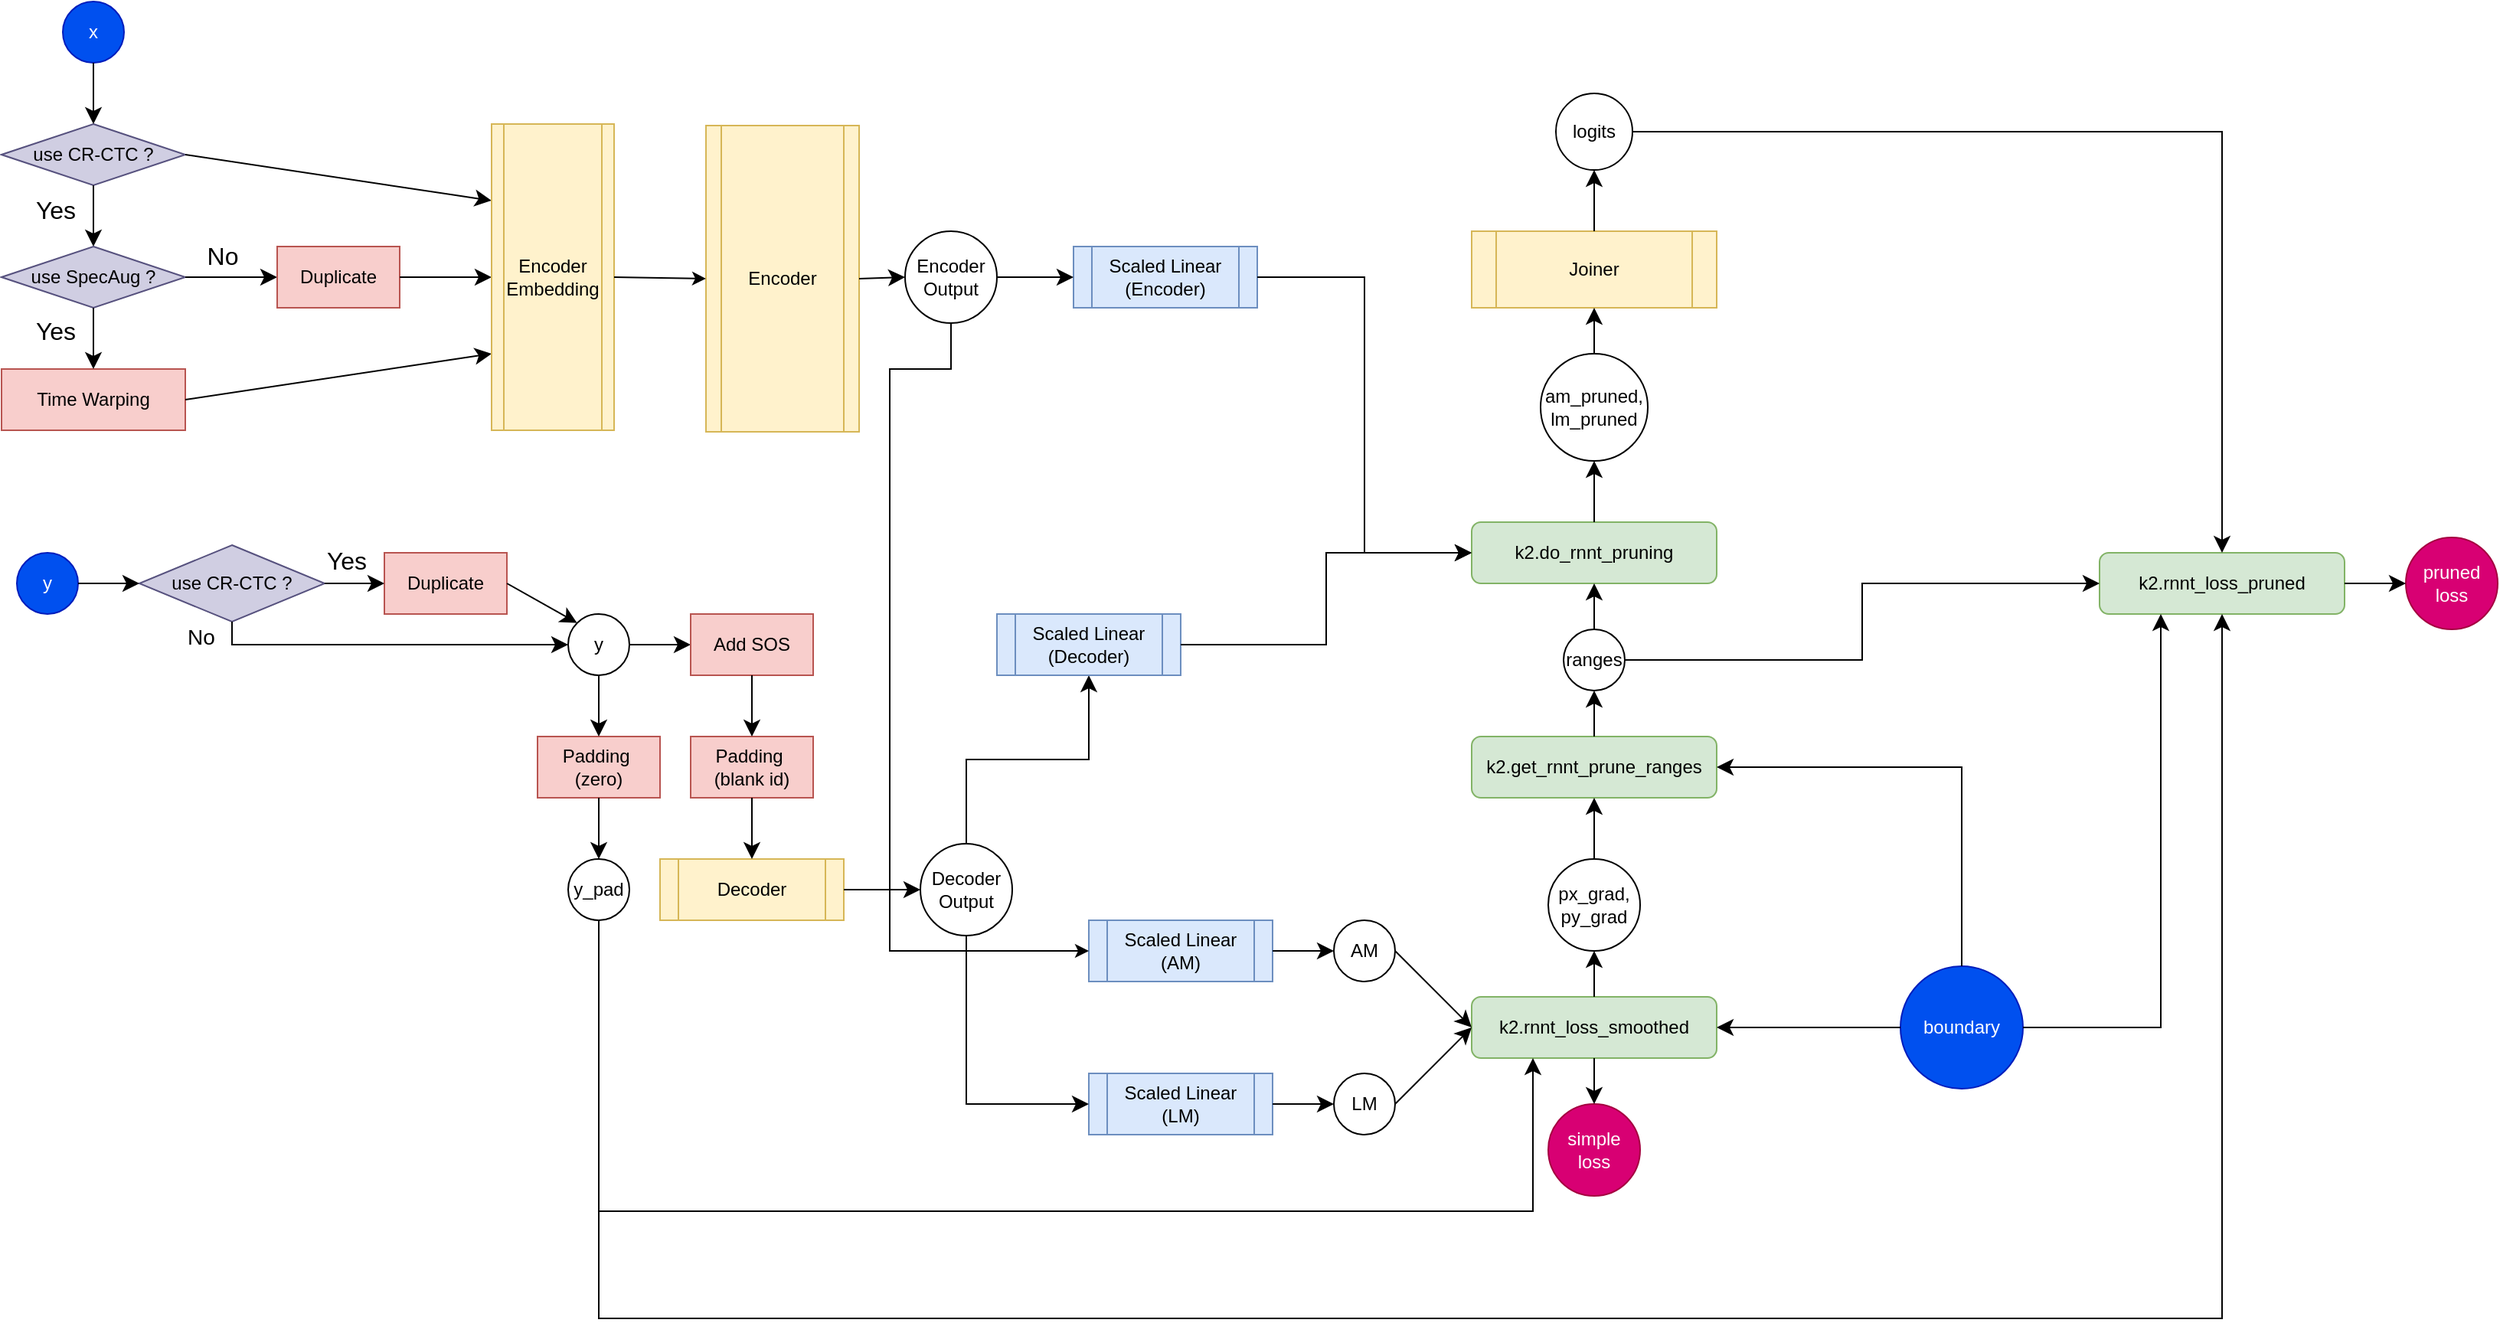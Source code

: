 <mxfile version="28.2.5" pages="2">
  <diagram name="Training" id="rVOBEFwDCK5-zfCjgNfV">
    <mxGraphModel dx="703" dy="810" grid="1" gridSize="10" guides="1" tooltips="1" connect="1" arrows="1" fold="1" page="1" pageScale="1" pageWidth="850" pageHeight="1100" math="0" shadow="0">
      <root>
        <mxCell id="0" />
        <mxCell id="1" parent="0" />
        <mxCell id="BHacWhcX27Xa9iMMSqOY-18" value="Encoder&lt;div&gt;Output&lt;/div&gt;" style="ellipse;whiteSpace=wrap;html=1;aspect=fixed;" parent="1" vertex="1">
          <mxGeometry x="620" y="190" width="60" height="60" as="geometry" />
        </mxCell>
        <mxCell id="BHacWhcX27Xa9iMMSqOY-23" value="y" style="ellipse;whiteSpace=wrap;html=1;aspect=fixed;fillColor=#0050ef;fontColor=#ffffff;strokeColor=#001DBC;" parent="1" vertex="1">
          <mxGeometry x="40" y="400" width="40" height="40" as="geometry" />
        </mxCell>
        <mxCell id="BHacWhcX27Xa9iMMSqOY-24" value="use CR-CTC ?" style="rhombus;whiteSpace=wrap;html=1;fillColor=#d0cee2;strokeColor=#56517e;" parent="1" vertex="1">
          <mxGeometry x="120" y="395" width="121" height="50" as="geometry" />
        </mxCell>
        <mxCell id="BHacWhcX27Xa9iMMSqOY-25" value="" style="endArrow=classic;html=1;rounded=0;fontSize=12;startSize=8;endSize=8;curved=1;exitX=1;exitY=0.5;exitDx=0;exitDy=0;entryX=0;entryY=0.5;entryDx=0;entryDy=0;" parent="1" source="BHacWhcX27Xa9iMMSqOY-23" target="BHacWhcX27Xa9iMMSqOY-24" edge="1">
          <mxGeometry width="50" height="50" relative="1" as="geometry">
            <mxPoint x="280" y="410" as="sourcePoint" />
            <mxPoint x="330" y="360" as="targetPoint" />
          </mxGeometry>
        </mxCell>
        <mxCell id="BHacWhcX27Xa9iMMSqOY-26" value="Duplicate" style="rounded=0;whiteSpace=wrap;html=1;fillColor=#f8cecc;strokeColor=#b85450;" parent="1" vertex="1">
          <mxGeometry x="280" y="400" width="80" height="40" as="geometry" />
        </mxCell>
        <mxCell id="BHacWhcX27Xa9iMMSqOY-27" value="" style="endArrow=classic;html=1;rounded=0;fontSize=12;startSize=8;endSize=8;curved=1;exitX=1;exitY=0.5;exitDx=0;exitDy=0;entryX=0;entryY=0.5;entryDx=0;entryDy=0;" parent="1" source="BHacWhcX27Xa9iMMSqOY-24" target="BHacWhcX27Xa9iMMSqOY-26" edge="1">
          <mxGeometry width="50" height="50" relative="1" as="geometry">
            <mxPoint x="280" y="500" as="sourcePoint" />
            <mxPoint x="330" y="450" as="targetPoint" />
          </mxGeometry>
        </mxCell>
        <mxCell id="BHacWhcX27Xa9iMMSqOY-28" value="Yes" style="text;html=1;align=center;verticalAlign=middle;resizable=0;points=[];autosize=1;strokeColor=none;fillColor=none;fontSize=16;" parent="1" vertex="1">
          <mxGeometry x="230" y="390" width="50" height="30" as="geometry" />
        </mxCell>
        <mxCell id="BHacWhcX27Xa9iMMSqOY-29" value="" style="endArrow=classic;html=1;rounded=0;fontSize=12;startSize=8;endSize=8;exitX=0.5;exitY=1;exitDx=0;exitDy=0;entryX=0;entryY=0.5;entryDx=0;entryDy=0;edgeStyle=orthogonalEdgeStyle;" parent="1" source="BHacWhcX27Xa9iMMSqOY-24" target="BHacWhcX27Xa9iMMSqOY-30" edge="1">
          <mxGeometry width="50" height="50" relative="1" as="geometry">
            <mxPoint x="280" y="500" as="sourcePoint" />
            <mxPoint x="330" y="450" as="targetPoint" />
          </mxGeometry>
        </mxCell>
        <mxCell id="BHacWhcX27Xa9iMMSqOY-30" value="y" style="ellipse;whiteSpace=wrap;html=1;aspect=fixed;" parent="1" vertex="1">
          <mxGeometry x="400" y="440" width="40" height="40" as="geometry" />
        </mxCell>
        <mxCell id="BHacWhcX27Xa9iMMSqOY-31" value="" style="endArrow=classic;html=1;rounded=0;fontSize=12;startSize=8;endSize=8;curved=1;exitX=1;exitY=0.5;exitDx=0;exitDy=0;entryX=0;entryY=0;entryDx=0;entryDy=0;" parent="1" source="BHacWhcX27Xa9iMMSqOY-26" target="BHacWhcX27Xa9iMMSqOY-30" edge="1">
          <mxGeometry width="50" height="50" relative="1" as="geometry">
            <mxPoint x="280" y="500" as="sourcePoint" />
            <mxPoint x="390" y="540" as="targetPoint" />
          </mxGeometry>
        </mxCell>
        <mxCell id="BHacWhcX27Xa9iMMSqOY-32" value="" style="endArrow=classic;html=1;rounded=0;fontSize=12;startSize=8;endSize=8;curved=1;exitX=1;exitY=0.5;exitDx=0;exitDy=0;entryX=0;entryY=0.5;entryDx=0;entryDy=0;" parent="1" source="BHacWhcX27Xa9iMMSqOY-30" target="BHacWhcX27Xa9iMMSqOY-33" edge="1">
          <mxGeometry width="50" height="50" relative="1" as="geometry">
            <mxPoint x="480" y="510" as="sourcePoint" />
            <mxPoint x="460" y="540" as="targetPoint" />
          </mxGeometry>
        </mxCell>
        <mxCell id="BHacWhcX27Xa9iMMSqOY-33" value="Add SOS" style="rounded=0;whiteSpace=wrap;html=1;fillColor=#f8cecc;strokeColor=#b85450;" parent="1" vertex="1">
          <mxGeometry x="480" y="440" width="80" height="40" as="geometry" />
        </mxCell>
        <mxCell id="BHacWhcX27Xa9iMMSqOY-35" value="Padding&amp;nbsp;&lt;div&gt;(blank id)&lt;/div&gt;" style="rounded=0;whiteSpace=wrap;html=1;fillColor=#f8cecc;strokeColor=#b85450;" parent="1" vertex="1">
          <mxGeometry x="480" y="520" width="80" height="40" as="geometry" />
        </mxCell>
        <mxCell id="BHacWhcX27Xa9iMMSqOY-36" value="Padding&amp;nbsp;&lt;div&gt;(zero)&lt;/div&gt;" style="rounded=0;whiteSpace=wrap;html=1;fillColor=#f8cecc;strokeColor=#b85450;" parent="1" vertex="1">
          <mxGeometry x="380" y="520" width="80" height="40" as="geometry" />
        </mxCell>
        <mxCell id="BHacWhcX27Xa9iMMSqOY-37" value="" style="endArrow=classic;html=1;rounded=0;fontSize=12;startSize=8;endSize=8;curved=1;exitX=0.5;exitY=1;exitDx=0;exitDy=0;" parent="1" source="BHacWhcX27Xa9iMMSqOY-33" target="BHacWhcX27Xa9iMMSqOY-35" edge="1">
          <mxGeometry width="50" height="50" relative="1" as="geometry">
            <mxPoint x="520" y="540" as="sourcePoint" />
            <mxPoint x="570" y="490" as="targetPoint" />
          </mxGeometry>
        </mxCell>
        <mxCell id="BHacWhcX27Xa9iMMSqOY-38" value="" style="endArrow=classic;html=1;rounded=0;fontSize=12;startSize=8;endSize=8;curved=1;exitX=0.5;exitY=1;exitDx=0;exitDy=0;entryX=0.5;entryY=0;entryDx=0;entryDy=0;" parent="1" source="BHacWhcX27Xa9iMMSqOY-30" target="BHacWhcX27Xa9iMMSqOY-36" edge="1">
          <mxGeometry width="50" height="50" relative="1" as="geometry">
            <mxPoint x="520" y="540" as="sourcePoint" />
            <mxPoint x="570" y="490" as="targetPoint" />
          </mxGeometry>
        </mxCell>
        <mxCell id="BHacWhcX27Xa9iMMSqOY-39" value="y_pad" style="ellipse;whiteSpace=wrap;html=1;aspect=fixed;" parent="1" vertex="1">
          <mxGeometry x="400" y="600" width="40" height="40" as="geometry" />
        </mxCell>
        <mxCell id="BHacWhcX27Xa9iMMSqOY-40" value="Decoder" style="shape=process;whiteSpace=wrap;html=1;backgroundOutline=1;fillColor=#fff2cc;strokeColor=#d6b656;" parent="1" vertex="1">
          <mxGeometry x="460" y="600" width="120" height="40" as="geometry" />
        </mxCell>
        <mxCell id="BHacWhcX27Xa9iMMSqOY-41" value="" style="endArrow=classic;html=1;rounded=0;fontSize=12;startSize=8;endSize=8;curved=1;exitX=0.5;exitY=1;exitDx=0;exitDy=0;entryX=0.5;entryY=0;entryDx=0;entryDy=0;" parent="1" source="BHacWhcX27Xa9iMMSqOY-36" target="BHacWhcX27Xa9iMMSqOY-39" edge="1">
          <mxGeometry width="50" height="50" relative="1" as="geometry">
            <mxPoint x="490" y="640" as="sourcePoint" />
            <mxPoint x="540" y="590" as="targetPoint" />
          </mxGeometry>
        </mxCell>
        <mxCell id="BHacWhcX27Xa9iMMSqOY-42" value="" style="endArrow=classic;html=1;rounded=0;fontSize=12;startSize=8;endSize=8;curved=1;exitX=0.5;exitY=1;exitDx=0;exitDy=0;entryX=0.5;entryY=0;entryDx=0;entryDy=0;" parent="1" source="BHacWhcX27Xa9iMMSqOY-35" target="BHacWhcX27Xa9iMMSqOY-40" edge="1">
          <mxGeometry width="50" height="50" relative="1" as="geometry">
            <mxPoint x="490" y="640" as="sourcePoint" />
            <mxPoint x="540" y="590" as="targetPoint" />
          </mxGeometry>
        </mxCell>
        <mxCell id="BHacWhcX27Xa9iMMSqOY-43" value="Decoder&lt;div&gt;Output&lt;/div&gt;" style="ellipse;whiteSpace=wrap;html=1;aspect=fixed;" parent="1" vertex="1">
          <mxGeometry x="630" y="590" width="60" height="60" as="geometry" />
        </mxCell>
        <mxCell id="BHacWhcX27Xa9iMMSqOY-44" value="" style="endArrow=classic;html=1;rounded=0;fontSize=12;startSize=8;endSize=8;curved=1;exitX=1;exitY=0.5;exitDx=0;exitDy=0;entryX=0;entryY=0.5;entryDx=0;entryDy=0;" parent="1" source="BHacWhcX27Xa9iMMSqOY-40" target="BHacWhcX27Xa9iMMSqOY-43" edge="1">
          <mxGeometry width="50" height="50" relative="1" as="geometry">
            <mxPoint x="500" y="700" as="sourcePoint" />
            <mxPoint x="550" y="650" as="targetPoint" />
          </mxGeometry>
        </mxCell>
        <mxCell id="BHacWhcX27Xa9iMMSqOY-45" value="Scaled Linear&lt;div&gt;(AM)&lt;/div&gt;" style="shape=process;whiteSpace=wrap;html=1;backgroundOutline=1;fillColor=#dae8fc;strokeColor=#6c8ebf;" parent="1" vertex="1">
          <mxGeometry x="740" y="640" width="120" height="40" as="geometry" />
        </mxCell>
        <mxCell id="BHacWhcX27Xa9iMMSqOY-46" value="Scaled Linear&lt;div&gt;(LM)&lt;/div&gt;" style="shape=process;whiteSpace=wrap;html=1;backgroundOutline=1;fillColor=#dae8fc;strokeColor=#6c8ebf;" parent="1" vertex="1">
          <mxGeometry x="740" y="740" width="120" height="40" as="geometry" />
        </mxCell>
        <mxCell id="BHacWhcX27Xa9iMMSqOY-48" value="" style="endArrow=classic;html=1;rounded=0;fontSize=12;startSize=8;endSize=8;exitX=0.5;exitY=1;exitDx=0;exitDy=0;entryX=0;entryY=0.5;entryDx=0;entryDy=0;edgeStyle=orthogonalEdgeStyle;" parent="1" source="BHacWhcX27Xa9iMMSqOY-43" target="BHacWhcX27Xa9iMMSqOY-46" edge="1">
          <mxGeometry width="50" height="50" relative="1" as="geometry">
            <mxPoint x="640" y="720" as="sourcePoint" />
            <mxPoint x="690" y="670" as="targetPoint" />
          </mxGeometry>
        </mxCell>
        <mxCell id="BHacWhcX27Xa9iMMSqOY-49" value="AM" style="ellipse;whiteSpace=wrap;html=1;aspect=fixed;" parent="1" vertex="1">
          <mxGeometry x="900" y="640" width="40" height="40" as="geometry" />
        </mxCell>
        <mxCell id="BHacWhcX27Xa9iMMSqOY-50" value="LM" style="ellipse;whiteSpace=wrap;html=1;aspect=fixed;" parent="1" vertex="1">
          <mxGeometry x="900" y="740" width="40" height="40" as="geometry" />
        </mxCell>
        <mxCell id="BHacWhcX27Xa9iMMSqOY-51" value="boundary" style="ellipse;whiteSpace=wrap;html=1;aspect=fixed;fillColor=#0050ef;fontColor=#ffffff;strokeColor=#001DBC;" parent="1" vertex="1">
          <mxGeometry x="1270" y="670" width="80" height="80" as="geometry" />
        </mxCell>
        <mxCell id="Yh5h76EOmyMgH9MxPp56-1" value="k2.rnnt_loss_smoothed" style="rounded=1;whiteSpace=wrap;html=1;fillColor=#d5e8d4;strokeColor=#82b366;" parent="1" vertex="1">
          <mxGeometry x="990" y="690" width="160" height="40" as="geometry" />
        </mxCell>
        <mxCell id="Yh5h76EOmyMgH9MxPp56-2" value="" style="endArrow=classic;html=1;rounded=0;fontSize=12;startSize=8;endSize=8;curved=1;exitX=1;exitY=0.5;exitDx=0;exitDy=0;" parent="1" source="BHacWhcX27Xa9iMMSqOY-45" target="BHacWhcX27Xa9iMMSqOY-49" edge="1">
          <mxGeometry width="50" height="50" relative="1" as="geometry">
            <mxPoint x="910" y="650" as="sourcePoint" />
            <mxPoint x="960" y="600" as="targetPoint" />
          </mxGeometry>
        </mxCell>
        <mxCell id="Yh5h76EOmyMgH9MxPp56-3" value="" style="endArrow=classic;html=1;rounded=0;fontSize=12;startSize=8;endSize=8;curved=1;exitX=1;exitY=0.5;exitDx=0;exitDy=0;" parent="1" source="BHacWhcX27Xa9iMMSqOY-46" target="BHacWhcX27Xa9iMMSqOY-50" edge="1">
          <mxGeometry width="50" height="50" relative="1" as="geometry">
            <mxPoint x="930" y="650" as="sourcePoint" />
            <mxPoint x="980" y="600" as="targetPoint" />
          </mxGeometry>
        </mxCell>
        <mxCell id="Yh5h76EOmyMgH9MxPp56-4" value="" style="endArrow=classic;html=1;rounded=0;fontSize=12;startSize=8;endSize=8;curved=1;exitX=1;exitY=0.5;exitDx=0;exitDy=0;entryX=0;entryY=0.5;entryDx=0;entryDy=0;" parent="1" source="BHacWhcX27Xa9iMMSqOY-49" target="Yh5h76EOmyMgH9MxPp56-1" edge="1">
          <mxGeometry width="50" height="50" relative="1" as="geometry">
            <mxPoint x="790" y="650" as="sourcePoint" />
            <mxPoint x="840" y="600" as="targetPoint" />
          </mxGeometry>
        </mxCell>
        <mxCell id="Yh5h76EOmyMgH9MxPp56-5" value="" style="endArrow=classic;html=1;rounded=0;fontSize=12;startSize=8;endSize=8;curved=1;exitX=1;exitY=0.5;exitDx=0;exitDy=0;entryX=0;entryY=0.5;entryDx=0;entryDy=0;" parent="1" source="BHacWhcX27Xa9iMMSqOY-50" target="Yh5h76EOmyMgH9MxPp56-1" edge="1">
          <mxGeometry width="50" height="50" relative="1" as="geometry">
            <mxPoint x="790" y="650" as="sourcePoint" />
            <mxPoint x="840" y="600" as="targetPoint" />
          </mxGeometry>
        </mxCell>
        <mxCell id="Yh5h76EOmyMgH9MxPp56-6" value="" style="endArrow=classic;html=1;rounded=0;fontSize=12;startSize=8;endSize=8;curved=1;exitX=0;exitY=0.5;exitDx=0;exitDy=0;entryX=1;entryY=0.5;entryDx=0;entryDy=0;" parent="1" source="BHacWhcX27Xa9iMMSqOY-51" target="Yh5h76EOmyMgH9MxPp56-1" edge="1">
          <mxGeometry width="50" height="50" relative="1" as="geometry">
            <mxPoint x="1040" y="650" as="sourcePoint" />
            <mxPoint x="1180" y="640" as="targetPoint" />
          </mxGeometry>
        </mxCell>
        <mxCell id="Yh5h76EOmyMgH9MxPp56-7" value="simple loss" style="ellipse;whiteSpace=wrap;html=1;aspect=fixed;fillColor=#d80073;fontColor=#ffffff;strokeColor=#A50040;" parent="1" vertex="1">
          <mxGeometry x="1040" y="760" width="60" height="60" as="geometry" />
        </mxCell>
        <mxCell id="Yh5h76EOmyMgH9MxPp56-8" value="" style="endArrow=classic;html=1;rounded=0;fontSize=12;startSize=8;endSize=8;curved=1;exitX=0.5;exitY=1;exitDx=0;exitDy=0;entryX=0.5;entryY=0;entryDx=0;entryDy=0;" parent="1" source="Yh5h76EOmyMgH9MxPp56-1" target="Yh5h76EOmyMgH9MxPp56-7" edge="1">
          <mxGeometry width="50" height="50" relative="1" as="geometry">
            <mxPoint x="1010" y="730" as="sourcePoint" />
            <mxPoint x="1060" y="680" as="targetPoint" />
          </mxGeometry>
        </mxCell>
        <mxCell id="Yh5h76EOmyMgH9MxPp56-9" value="px_grad,&lt;div&gt;py_grad&lt;/div&gt;" style="ellipse;whiteSpace=wrap;html=1;aspect=fixed;" parent="1" vertex="1">
          <mxGeometry x="1040" y="600" width="60" height="60" as="geometry" />
        </mxCell>
        <mxCell id="Yh5h76EOmyMgH9MxPp56-10" value="" style="endArrow=classic;html=1;rounded=0;fontSize=12;startSize=8;endSize=8;curved=1;exitX=0.5;exitY=0;exitDx=0;exitDy=0;entryX=0.5;entryY=1;entryDx=0;entryDy=0;" parent="1" source="Yh5h76EOmyMgH9MxPp56-1" target="Yh5h76EOmyMgH9MxPp56-9" edge="1">
          <mxGeometry width="50" height="50" relative="1" as="geometry">
            <mxPoint x="1010" y="680" as="sourcePoint" />
            <mxPoint x="1060" y="630" as="targetPoint" />
          </mxGeometry>
        </mxCell>
        <mxCell id="Yh5h76EOmyMgH9MxPp56-11" value="k2.get_rnnt_prune_ranges" style="rounded=1;whiteSpace=wrap;html=1;fillColor=#d5e8d4;strokeColor=#82b366;" parent="1" vertex="1">
          <mxGeometry x="990" y="520" width="160" height="40" as="geometry" />
        </mxCell>
        <mxCell id="Yh5h76EOmyMgH9MxPp56-12" value="" style="endArrow=classic;html=1;rounded=0;fontSize=12;startSize=8;endSize=8;curved=1;exitX=0.5;exitY=0;exitDx=0;exitDy=0;entryX=0.5;entryY=1;entryDx=0;entryDy=0;" parent="1" source="Yh5h76EOmyMgH9MxPp56-9" target="Yh5h76EOmyMgH9MxPp56-11" edge="1">
          <mxGeometry width="50" height="50" relative="1" as="geometry">
            <mxPoint x="1010" y="620" as="sourcePoint" />
            <mxPoint x="1060" y="570" as="targetPoint" />
          </mxGeometry>
        </mxCell>
        <mxCell id="Yh5h76EOmyMgH9MxPp56-13" value="" style="endArrow=classic;html=1;rounded=0;fontSize=12;startSize=8;endSize=8;exitX=0.5;exitY=0;exitDx=0;exitDy=0;entryX=1;entryY=0.5;entryDx=0;entryDy=0;edgeStyle=orthogonalEdgeStyle;" parent="1" source="BHacWhcX27Xa9iMMSqOY-51" target="Yh5h76EOmyMgH9MxPp56-11" edge="1">
          <mxGeometry width="50" height="50" relative="1" as="geometry">
            <mxPoint x="1010" y="620" as="sourcePoint" />
            <mxPoint x="1060" y="570" as="targetPoint" />
          </mxGeometry>
        </mxCell>
        <mxCell id="Yh5h76EOmyMgH9MxPp56-14" value="" style="endArrow=classic;html=1;rounded=0;fontSize=12;startSize=8;endSize=8;curved=1;entryX=0.5;entryY=1;entryDx=0;entryDy=0;exitX=0.5;exitY=0;exitDx=0;exitDy=0;" parent="1" source="Yh5h76EOmyMgH9MxPp56-11" target="Yh5h76EOmyMgH9MxPp56-15" edge="1">
          <mxGeometry width="50" height="50" relative="1" as="geometry">
            <mxPoint x="920" y="560" as="sourcePoint" />
            <mxPoint x="970" y="510" as="targetPoint" />
          </mxGeometry>
        </mxCell>
        <mxCell id="Yh5h76EOmyMgH9MxPp56-15" value="ranges" style="ellipse;whiteSpace=wrap;html=1;aspect=fixed;" parent="1" vertex="1">
          <mxGeometry x="1050" y="450" width="40" height="40" as="geometry" />
        </mxCell>
        <mxCell id="Yh5h76EOmyMgH9MxPp56-16" value="k2.do_rnnt_pruning" style="rounded=1;whiteSpace=wrap;html=1;fillColor=#d5e8d4;strokeColor=#82b366;" parent="1" vertex="1">
          <mxGeometry x="990" y="380" width="160" height="40" as="geometry" />
        </mxCell>
        <mxCell id="Yh5h76EOmyMgH9MxPp56-17" value="" style="endArrow=classic;html=1;rounded=0;fontSize=12;startSize=8;endSize=8;curved=1;exitX=0.5;exitY=0;exitDx=0;exitDy=0;entryX=0.5;entryY=1;entryDx=0;entryDy=0;" parent="1" source="Yh5h76EOmyMgH9MxPp56-15" target="Yh5h76EOmyMgH9MxPp56-16" edge="1">
          <mxGeometry width="50" height="50" relative="1" as="geometry">
            <mxPoint x="850" y="520" as="sourcePoint" />
            <mxPoint x="900" y="470" as="targetPoint" />
          </mxGeometry>
        </mxCell>
        <mxCell id="Yh5h76EOmyMgH9MxPp56-18" value="Scaled Linear&lt;div&gt;(Encoder)&lt;/div&gt;" style="shape=process;whiteSpace=wrap;html=1;backgroundOutline=1;fillColor=#dae8fc;strokeColor=#6c8ebf;" parent="1" vertex="1">
          <mxGeometry x="730" y="200" width="120" height="40" as="geometry" />
        </mxCell>
        <mxCell id="Yh5h76EOmyMgH9MxPp56-19" value="" style="endArrow=classic;html=1;rounded=0;fontSize=12;startSize=8;endSize=8;curved=1;exitX=1;exitY=0.5;exitDx=0;exitDy=0;entryX=0;entryY=0.5;entryDx=0;entryDy=0;" parent="1" source="BHacWhcX27Xa9iMMSqOY-18" target="Yh5h76EOmyMgH9MxPp56-18" edge="1">
          <mxGeometry width="50" height="50" relative="1" as="geometry">
            <mxPoint x="700" y="380" as="sourcePoint" />
            <mxPoint x="750" y="330" as="targetPoint" />
          </mxGeometry>
        </mxCell>
        <mxCell id="Yh5h76EOmyMgH9MxPp56-20" value="" style="endArrow=classic;html=1;rounded=0;fontSize=12;startSize=8;endSize=8;exitX=1;exitY=0.5;exitDx=0;exitDy=0;entryX=0;entryY=0.5;entryDx=0;entryDy=0;edgeStyle=orthogonalEdgeStyle;" parent="1" source="Yh5h76EOmyMgH9MxPp56-18" target="Yh5h76EOmyMgH9MxPp56-16" edge="1">
          <mxGeometry width="50" height="50" relative="1" as="geometry">
            <mxPoint x="700" y="380" as="sourcePoint" />
            <mxPoint x="750" y="330" as="targetPoint" />
          </mxGeometry>
        </mxCell>
        <mxCell id="Yh5h76EOmyMgH9MxPp56-21" value="" style="endArrow=classic;html=1;rounded=0;fontSize=12;startSize=8;endSize=8;exitX=0.5;exitY=0;exitDx=0;exitDy=0;entryX=0.5;entryY=1;entryDx=0;entryDy=0;edgeStyle=orthogonalEdgeStyle;" parent="1" source="BHacWhcX27Xa9iMMSqOY-43" target="Yh5h76EOmyMgH9MxPp56-22" edge="1">
          <mxGeometry width="50" height="50" relative="1" as="geometry">
            <mxPoint x="700" y="530" as="sourcePoint" />
            <mxPoint x="750" y="480" as="targetPoint" />
          </mxGeometry>
        </mxCell>
        <mxCell id="Yh5h76EOmyMgH9MxPp56-22" value="Scaled Linear&lt;div&gt;(Decoder)&lt;/div&gt;" style="shape=process;whiteSpace=wrap;html=1;backgroundOutline=1;fillColor=#dae8fc;strokeColor=#6c8ebf;" parent="1" vertex="1">
          <mxGeometry x="680" y="440" width="120" height="40" as="geometry" />
        </mxCell>
        <mxCell id="Yh5h76EOmyMgH9MxPp56-23" value="" style="endArrow=classic;html=1;rounded=0;fontSize=12;startSize=8;endSize=8;exitX=1;exitY=0.5;exitDx=0;exitDy=0;entryX=0;entryY=0.5;entryDx=0;entryDy=0;edgeStyle=orthogonalEdgeStyle;" parent="1" source="Yh5h76EOmyMgH9MxPp56-22" target="Yh5h76EOmyMgH9MxPp56-16" edge="1">
          <mxGeometry width="50" height="50" relative="1" as="geometry">
            <mxPoint x="820" y="380" as="sourcePoint" />
            <mxPoint x="870" y="330" as="targetPoint" />
          </mxGeometry>
        </mxCell>
        <mxCell id="Yh5h76EOmyMgH9MxPp56-24" value="am_pruned,&lt;div&gt;lm_pruned&lt;/div&gt;" style="ellipse;whiteSpace=wrap;html=1;aspect=fixed;" parent="1" vertex="1">
          <mxGeometry x="1035" y="270" width="70" height="70" as="geometry" />
        </mxCell>
        <mxCell id="Yh5h76EOmyMgH9MxPp56-26" value="" style="endArrow=classic;html=1;rounded=0;fontSize=12;startSize=8;endSize=8;curved=1;exitX=0.5;exitY=0;exitDx=0;exitDy=0;entryX=0.5;entryY=1;entryDx=0;entryDy=0;" parent="1" source="Yh5h76EOmyMgH9MxPp56-16" target="Yh5h76EOmyMgH9MxPp56-24" edge="1">
          <mxGeometry width="50" height="50" relative="1" as="geometry">
            <mxPoint x="870" y="380" as="sourcePoint" />
            <mxPoint x="920" y="330" as="targetPoint" />
          </mxGeometry>
        </mxCell>
        <mxCell id="Yh5h76EOmyMgH9MxPp56-28" value="Joiner" style="shape=process;whiteSpace=wrap;html=1;backgroundOutline=1;fillColor=#fff2cc;strokeColor=#d6b656;" parent="1" vertex="1">
          <mxGeometry x="990" y="190" width="160" height="50" as="geometry" />
        </mxCell>
        <mxCell id="Yh5h76EOmyMgH9MxPp56-29" value="" style="endArrow=classic;html=1;rounded=0;fontSize=12;startSize=8;endSize=8;curved=1;exitX=0.5;exitY=0;exitDx=0;exitDy=0;entryX=0.5;entryY=1;entryDx=0;entryDy=0;" parent="1" source="Yh5h76EOmyMgH9MxPp56-24" target="Yh5h76EOmyMgH9MxPp56-28" edge="1">
          <mxGeometry width="50" height="50" relative="1" as="geometry">
            <mxPoint x="870" y="340" as="sourcePoint" />
            <mxPoint x="920" y="290" as="targetPoint" />
          </mxGeometry>
        </mxCell>
        <mxCell id="Yh5h76EOmyMgH9MxPp56-30" value="logits" style="ellipse;whiteSpace=wrap;html=1;aspect=fixed;" parent="1" vertex="1">
          <mxGeometry x="1045" y="100" width="50" height="50" as="geometry" />
        </mxCell>
        <mxCell id="Yh5h76EOmyMgH9MxPp56-31" value="" style="endArrow=classic;html=1;rounded=0;fontSize=12;startSize=8;endSize=8;curved=1;exitX=0.5;exitY=0;exitDx=0;exitDy=0;entryX=0.5;entryY=1;entryDx=0;entryDy=0;" parent="1" source="Yh5h76EOmyMgH9MxPp56-28" target="Yh5h76EOmyMgH9MxPp56-30" edge="1">
          <mxGeometry width="50" height="50" relative="1" as="geometry">
            <mxPoint x="810" y="260" as="sourcePoint" />
            <mxPoint x="860" y="210" as="targetPoint" />
          </mxGeometry>
        </mxCell>
        <mxCell id="Yh5h76EOmyMgH9MxPp56-32" value="" style="endArrow=classic;html=1;rounded=0;fontSize=12;startSize=8;endSize=8;exitX=0.5;exitY=1;exitDx=0;exitDy=0;entryX=0.25;entryY=1;entryDx=0;entryDy=0;edgeStyle=orthogonalEdgeStyle;" parent="1" source="BHacWhcX27Xa9iMMSqOY-39" target="Yh5h76EOmyMgH9MxPp56-1" edge="1">
          <mxGeometry width="50" height="50" relative="1" as="geometry">
            <mxPoint x="690" y="740" as="sourcePoint" />
            <mxPoint x="740" y="690" as="targetPoint" />
            <Array as="points">
              <mxPoint x="420" y="830" />
              <mxPoint x="1030" y="830" />
            </Array>
          </mxGeometry>
        </mxCell>
        <mxCell id="Yh5h76EOmyMgH9MxPp56-33" value="k2.rnnt_loss_pruned" style="rounded=1;whiteSpace=wrap;html=1;fillColor=#d5e8d4;strokeColor=#82b366;" parent="1" vertex="1">
          <mxGeometry x="1400" y="400" width="160" height="40" as="geometry" />
        </mxCell>
        <mxCell id="Yh5h76EOmyMgH9MxPp56-34" value="" style="endArrow=classic;html=1;rounded=0;fontSize=12;startSize=8;endSize=8;exitX=0.5;exitY=1;exitDx=0;exitDy=0;entryX=0.5;entryY=1;entryDx=0;entryDy=0;edgeStyle=orthogonalEdgeStyle;" parent="1" source="BHacWhcX27Xa9iMMSqOY-39" target="Yh5h76EOmyMgH9MxPp56-33" edge="1">
          <mxGeometry width="50" height="50" relative="1" as="geometry">
            <mxPoint x="980" y="550" as="sourcePoint" />
            <mxPoint x="1030" y="500" as="targetPoint" />
            <Array as="points">
              <mxPoint x="420" y="900" />
              <mxPoint x="1480" y="900" />
            </Array>
          </mxGeometry>
        </mxCell>
        <mxCell id="Yh5h76EOmyMgH9MxPp56-35" value="" style="endArrow=classic;html=1;rounded=0;fontSize=12;startSize=8;endSize=8;exitX=1;exitY=0.5;exitDx=0;exitDy=0;entryX=0;entryY=0.5;entryDx=0;entryDy=0;edgeStyle=orthogonalEdgeStyle;" parent="1" source="Yh5h76EOmyMgH9MxPp56-15" target="Yh5h76EOmyMgH9MxPp56-33" edge="1">
          <mxGeometry width="50" height="50" relative="1" as="geometry">
            <mxPoint x="1080" y="510" as="sourcePoint" />
            <mxPoint x="1130" y="460" as="targetPoint" />
          </mxGeometry>
        </mxCell>
        <mxCell id="Yh5h76EOmyMgH9MxPp56-36" value="" style="endArrow=classic;html=1;rounded=0;fontSize=12;startSize=8;endSize=8;exitX=1;exitY=0.5;exitDx=0;exitDy=0;entryX=0.25;entryY=1;entryDx=0;entryDy=0;edgeStyle=orthogonalEdgeStyle;" parent="1" source="BHacWhcX27Xa9iMMSqOY-51" target="Yh5h76EOmyMgH9MxPp56-33" edge="1">
          <mxGeometry width="50" height="50" relative="1" as="geometry">
            <mxPoint x="1080" y="510" as="sourcePoint" />
            <mxPoint x="1130" y="460" as="targetPoint" />
          </mxGeometry>
        </mxCell>
        <mxCell id="Yh5h76EOmyMgH9MxPp56-37" value="" style="endArrow=classic;html=1;rounded=0;fontSize=12;startSize=8;endSize=8;exitX=1;exitY=0.5;exitDx=0;exitDy=0;entryX=0.5;entryY=0;entryDx=0;entryDy=0;edgeStyle=orthogonalEdgeStyle;" parent="1" source="Yh5h76EOmyMgH9MxPp56-30" target="Yh5h76EOmyMgH9MxPp56-33" edge="1">
          <mxGeometry width="50" height="50" relative="1" as="geometry">
            <mxPoint x="1080" y="400" as="sourcePoint" />
            <mxPoint x="1130" y="350" as="targetPoint" />
          </mxGeometry>
        </mxCell>
        <mxCell id="Yh5h76EOmyMgH9MxPp56-38" value="pruned loss" style="ellipse;whiteSpace=wrap;html=1;aspect=fixed;fillColor=#d80073;fontColor=#ffffff;strokeColor=#A50040;" parent="1" vertex="1">
          <mxGeometry x="1600" y="390" width="60" height="60" as="geometry" />
        </mxCell>
        <mxCell id="Yh5h76EOmyMgH9MxPp56-39" value="" style="endArrow=classic;html=1;rounded=0;fontSize=12;startSize=8;endSize=8;curved=1;exitX=1;exitY=0.5;exitDx=0;exitDy=0;entryX=0;entryY=0.5;entryDx=0;entryDy=0;" parent="1" source="Yh5h76EOmyMgH9MxPp56-33" target="Yh5h76EOmyMgH9MxPp56-38" edge="1">
          <mxGeometry width="50" height="50" relative="1" as="geometry">
            <mxPoint x="1280" y="500" as="sourcePoint" />
            <mxPoint x="1330" y="450" as="targetPoint" />
          </mxGeometry>
        </mxCell>
        <mxCell id="jyGZvWeUniuoVGDJjJok-1" value="&lt;font style=&quot;font-size: 14px;&quot;&gt;No&lt;/font&gt;" style="text;html=1;align=center;verticalAlign=middle;resizable=0;points=[];autosize=1;strokeColor=none;fillColor=none;" parent="1" vertex="1">
          <mxGeometry x="140" y="440" width="40" height="30" as="geometry" />
        </mxCell>
        <mxCell id="KPu_TnLalO4zMvqeAnb_-1" value="x" style="ellipse;whiteSpace=wrap;html=1;aspect=fixed;fillColor=#0050ef;fontColor=#ffffff;strokeColor=#001DBC;" parent="1" vertex="1">
          <mxGeometry x="70" y="40" width="40" height="40" as="geometry" />
        </mxCell>
        <mxCell id="KPu_TnLalO4zMvqeAnb_-2" value="use CR-CTC ?" style="rhombus;whiteSpace=wrap;html=1;fillColor=#d0cee2;strokeColor=#56517e;" parent="1" vertex="1">
          <mxGeometry x="30" y="120" width="120" height="40" as="geometry" />
        </mxCell>
        <mxCell id="KPu_TnLalO4zMvqeAnb_-3" value="" style="endArrow=classic;html=1;rounded=0;fontSize=12;startSize=8;endSize=8;curved=1;exitX=0.5;exitY=1;exitDx=0;exitDy=0;" parent="1" source="KPu_TnLalO4zMvqeAnb_-1" target="KPu_TnLalO4zMvqeAnb_-2" edge="1">
          <mxGeometry width="50" height="50" relative="1" as="geometry">
            <mxPoint x="210" y="160" as="sourcePoint" />
            <mxPoint x="260" y="110" as="targetPoint" />
          </mxGeometry>
        </mxCell>
        <mxCell id="KPu_TnLalO4zMvqeAnb_-4" value="" style="endArrow=classic;html=1;rounded=0;fontSize=12;startSize=8;endSize=8;curved=1;exitX=0.5;exitY=1;exitDx=0;exitDy=0;entryX=0.5;entryY=0;entryDx=0;entryDy=0;" parent="1" source="KPu_TnLalO4zMvqeAnb_-2" target="KPu_TnLalO4zMvqeAnb_-5" edge="1">
          <mxGeometry width="50" height="50" relative="1" as="geometry">
            <mxPoint x="210" y="220" as="sourcePoint" />
            <mxPoint x="90" y="200" as="targetPoint" />
          </mxGeometry>
        </mxCell>
        <mxCell id="KPu_TnLalO4zMvqeAnb_-5" value="use SpecAug ?" style="rhombus;whiteSpace=wrap;html=1;fillColor=#d0cee2;strokeColor=#56517e;" parent="1" vertex="1">
          <mxGeometry x="30" y="200" width="120" height="40" as="geometry" />
        </mxCell>
        <mxCell id="KPu_TnLalO4zMvqeAnb_-6" value="Yes" style="text;html=1;align=center;verticalAlign=middle;resizable=0;points=[];autosize=1;strokeColor=none;fillColor=none;fontSize=16;" parent="1" vertex="1">
          <mxGeometry x="40" y="161" width="50" height="30" as="geometry" />
        </mxCell>
        <mxCell id="KPu_TnLalO4zMvqeAnb_-7" value="Time Warping" style="rounded=0;whiteSpace=wrap;html=1;fillColor=#f8cecc;strokeColor=#b85450;" parent="1" vertex="1">
          <mxGeometry x="30" y="280" width="120" height="40" as="geometry" />
        </mxCell>
        <mxCell id="KPu_TnLalO4zMvqeAnb_-8" value="" style="endArrow=classic;html=1;rounded=0;fontSize=12;startSize=8;endSize=8;curved=1;exitX=0.5;exitY=1;exitDx=0;exitDy=0;entryX=0.5;entryY=0;entryDx=0;entryDy=0;" parent="1" source="KPu_TnLalO4zMvqeAnb_-5" target="KPu_TnLalO4zMvqeAnb_-7" edge="1">
          <mxGeometry width="50" height="50" relative="1" as="geometry">
            <mxPoint x="210" y="300" as="sourcePoint" />
            <mxPoint x="260" y="250" as="targetPoint" />
          </mxGeometry>
        </mxCell>
        <mxCell id="KPu_TnLalO4zMvqeAnb_-9" value="Yes" style="text;html=1;align=center;verticalAlign=middle;resizable=0;points=[];autosize=1;strokeColor=none;fillColor=none;fontSize=16;" parent="1" vertex="1">
          <mxGeometry x="40" y="240" width="50" height="30" as="geometry" />
        </mxCell>
        <mxCell id="KPu_TnLalO4zMvqeAnb_-10" value="" style="endArrow=classic;html=1;rounded=0;fontSize=12;startSize=8;endSize=8;curved=1;exitX=1;exitY=0.5;exitDx=0;exitDy=0;entryX=0;entryY=0.5;entryDx=0;entryDy=0;" parent="1" source="KPu_TnLalO4zMvqeAnb_-5" target="KPu_TnLalO4zMvqeAnb_-11" edge="1">
          <mxGeometry width="50" height="50" relative="1" as="geometry">
            <mxPoint x="250" y="250" as="sourcePoint" />
            <mxPoint x="300" y="200" as="targetPoint" />
          </mxGeometry>
        </mxCell>
        <mxCell id="KPu_TnLalO4zMvqeAnb_-11" value="Duplicate" style="rounded=0;whiteSpace=wrap;html=1;fillColor=#f8cecc;strokeColor=#b85450;" parent="1" vertex="1">
          <mxGeometry x="210" y="200" width="80" height="40" as="geometry" />
        </mxCell>
        <mxCell id="KPu_TnLalO4zMvqeAnb_-12" value="No" style="text;html=1;align=center;verticalAlign=middle;resizable=0;points=[];autosize=1;strokeColor=none;fillColor=none;fontSize=16;" parent="1" vertex="1">
          <mxGeometry x="154" y="191" width="40" height="30" as="geometry" />
        </mxCell>
        <mxCell id="KPu_TnLalO4zMvqeAnb_-13" value="Encoder" style="shape=process;whiteSpace=wrap;html=1;backgroundOutline=1;fillColor=#fff2cc;strokeColor=#d6b656;" parent="1" vertex="1">
          <mxGeometry x="490" y="121" width="100" height="200" as="geometry" />
        </mxCell>
        <mxCell id="KPu_TnLalO4zMvqeAnb_-14" value="" style="endArrow=classic;html=1;rounded=0;fontSize=12;startSize=8;endSize=8;curved=1;exitX=1;exitY=0.5;exitDx=0;exitDy=0;entryX=0;entryY=0.5;entryDx=0;entryDy=0;" parent="1" source="KPu_TnLalO4zMvqeAnb_-11" target="KPu_TnLalO4zMvqeAnb_-18" edge="1">
          <mxGeometry width="50" height="50" relative="1" as="geometry">
            <mxPoint x="340" y="260" as="sourcePoint" />
            <mxPoint x="330" y="250" as="targetPoint" />
          </mxGeometry>
        </mxCell>
        <mxCell id="KPu_TnLalO4zMvqeAnb_-15" value="" style="endArrow=classic;html=1;rounded=0;fontSize=12;startSize=8;endSize=8;curved=1;exitX=1;exitY=0.5;exitDx=0;exitDy=0;entryX=0;entryY=0.75;entryDx=0;entryDy=0;" parent="1" source="KPu_TnLalO4zMvqeAnb_-7" target="KPu_TnLalO4zMvqeAnb_-18" edge="1">
          <mxGeometry width="50" height="50" relative="1" as="geometry">
            <mxPoint x="340" y="260" as="sourcePoint" />
            <mxPoint x="390" y="210" as="targetPoint" />
          </mxGeometry>
        </mxCell>
        <mxCell id="KPu_TnLalO4zMvqeAnb_-16" value="" style="endArrow=classic;html=1;rounded=0;fontSize=12;startSize=8;endSize=8;curved=1;exitX=1;exitY=0.5;exitDx=0;exitDy=0;entryX=0;entryY=0.25;entryDx=0;entryDy=0;" parent="1" source="KPu_TnLalO4zMvqeAnb_-2" target="KPu_TnLalO4zMvqeAnb_-18" edge="1">
          <mxGeometry width="50" height="50" relative="1" as="geometry">
            <mxPoint x="340" y="260" as="sourcePoint" />
            <mxPoint x="390" y="210" as="targetPoint" />
          </mxGeometry>
        </mxCell>
        <mxCell id="KPu_TnLalO4zMvqeAnb_-17" value="" style="endArrow=classic;html=1;rounded=0;fontSize=12;startSize=8;endSize=8;curved=1;exitX=1;exitY=0.5;exitDx=0;exitDy=0;entryX=0;entryY=0.5;entryDx=0;entryDy=0;" parent="1" source="KPu_TnLalO4zMvqeAnb_-13" target="BHacWhcX27Xa9iMMSqOY-18" edge="1">
          <mxGeometry width="50" height="50" relative="1" as="geometry">
            <mxPoint x="420" y="260" as="sourcePoint" />
            <mxPoint x="620" y="221" as="targetPoint" />
          </mxGeometry>
        </mxCell>
        <mxCell id="KPu_TnLalO4zMvqeAnb_-18" value="Encoder&lt;div&gt;Embedding&lt;/div&gt;" style="shape=process;whiteSpace=wrap;html=1;backgroundOutline=1;fillColor=#fff2cc;strokeColor=#d6b656;" parent="1" vertex="1">
          <mxGeometry x="350" y="120" width="80" height="200" as="geometry" />
        </mxCell>
        <mxCell id="KPu_TnLalO4zMvqeAnb_-19" value="" style="endArrow=classic;html=1;rounded=0;exitX=1;exitY=0.5;exitDx=0;exitDy=0;entryX=0;entryY=0.5;entryDx=0;entryDy=0;" parent="1" source="KPu_TnLalO4zMvqeAnb_-18" target="KPu_TnLalO4zMvqeAnb_-13" edge="1">
          <mxGeometry width="50" height="50" relative="1" as="geometry">
            <mxPoint x="690" y="440" as="sourcePoint" />
            <mxPoint x="740" y="390" as="targetPoint" />
          </mxGeometry>
        </mxCell>
        <mxCell id="2P02aiMl-t4-nLs_5RXA-1" value="" style="endArrow=classic;html=1;rounded=0;exitX=0.5;exitY=1;exitDx=0;exitDy=0;entryX=0;entryY=0.5;entryDx=0;entryDy=0;edgeStyle=orthogonalEdgeStyle;" edge="1" parent="1" source="BHacWhcX27Xa9iMMSqOY-18" target="BHacWhcX27Xa9iMMSqOY-45">
          <mxGeometry width="50" height="50" relative="1" as="geometry">
            <mxPoint x="560" y="590" as="sourcePoint" />
            <mxPoint x="610" y="540" as="targetPoint" />
            <Array as="points">
              <mxPoint x="650" y="280" />
              <mxPoint x="610" y="280" />
              <mxPoint x="610" y="660" />
            </Array>
          </mxGeometry>
        </mxCell>
      </root>
    </mxGraphModel>
  </diagram>
  <diagram name="Inference" id="WFqBCrxRf1PWYgwyRnYz">
    <mxGraphModel dx="2434" dy="2001" grid="1" gridSize="10" guides="1" tooltips="1" connect="1" arrows="1" fold="1" page="1" pageScale="1" pageWidth="850" pageHeight="1100" math="0" shadow="0">
      <root>
        <mxCell id="ebs4yEBOUMG7Y2Yov2KO-0" />
        <mxCell id="ebs4yEBOUMG7Y2Yov2KO-1" parent="ebs4yEBOUMG7Y2Yov2KO-0" />
        <mxCell id="bNDvozCUr9Jzdr-yRSxV-9" value="" style="rounded=0;whiteSpace=wrap;html=1;dashed=1;dashPattern=8 8;fillColor=none;" vertex="1" parent="ebs4yEBOUMG7Y2Yov2KO-1">
          <mxGeometry x="830" y="430" width="815" height="540" as="geometry" />
        </mxCell>
        <mxCell id="ebs4yEBOUMG7Y2Yov2KO-2" value="x" style="ellipse;whiteSpace=wrap;html=1;aspect=fixed;fillColor=#0050ef;fontColor=#ffffff;strokeColor=#001DBC;" vertex="1" parent="ebs4yEBOUMG7Y2Yov2KO-1">
          <mxGeometry x="155" y="80" width="40" height="40" as="geometry" />
        </mxCell>
        <mxCell id="ebs4yEBOUMG7Y2Yov2KO-4" value="" style="endArrow=classic;html=1;rounded=0;fontSize=12;startSize=8;endSize=8;curved=1;exitX=0.5;exitY=1;exitDx=0;exitDy=0;entryX=0.5;entryY=0;entryDx=0;entryDy=0;" edge="1" parent="ebs4yEBOUMG7Y2Yov2KO-1" source="ebs4yEBOUMG7Y2Yov2KO-2" target="bNDvozCUr9Jzdr-yRSxV-28">
          <mxGeometry width="50" height="50" relative="1" as="geometry">
            <mxPoint x="295" y="200" as="sourcePoint" />
            <mxPoint x="175.0" y="160" as="targetPoint" />
          </mxGeometry>
        </mxCell>
        <mxCell id="ebs4yEBOUMG7Y2Yov2KO-14" value="Encoder" style="shape=process;whiteSpace=wrap;html=1;backgroundOutline=1;fillColor=#fff2cc;strokeColor=#d6b656;" vertex="1" parent="ebs4yEBOUMG7Y2Yov2KO-1">
          <mxGeometry x="500" y="121" width="100" height="200" as="geometry" />
        </mxCell>
        <mxCell id="ebs4yEBOUMG7Y2Yov2KO-15" value="" style="endArrow=classic;html=1;rounded=0;fontSize=12;startSize=8;endSize=8;curved=1;exitX=1;exitY=0.5;exitDx=0;exitDy=0;entryX=0;entryY=0.5;entryDx=0;entryDy=0;" edge="1" parent="ebs4yEBOUMG7Y2Yov2KO-1" source="bNDvozCUr9Jzdr-yRSxV-28" target="8q6NswjA19mh5GBsFrn_-0">
          <mxGeometry width="50" height="50" relative="1" as="geometry">
            <mxPoint x="300" y="220" as="sourcePoint" />
            <mxPoint x="340" y="250" as="targetPoint" />
          </mxGeometry>
        </mxCell>
        <mxCell id="ebs4yEBOUMG7Y2Yov2KO-18" value="Encoder&lt;div&gt;Output&lt;/div&gt;" style="ellipse;whiteSpace=wrap;html=1;aspect=fixed;" vertex="1" parent="ebs4yEBOUMG7Y2Yov2KO-1">
          <mxGeometry x="630" y="191" width="60" height="60" as="geometry" />
        </mxCell>
        <mxCell id="ebs4yEBOUMG7Y2Yov2KO-19" value="" style="endArrow=classic;html=1;rounded=0;fontSize=12;startSize=8;endSize=8;curved=1;exitX=1;exitY=0.5;exitDx=0;exitDy=0;entryX=0;entryY=0.5;entryDx=0;entryDy=0;" edge="1" parent="ebs4yEBOUMG7Y2Yov2KO-1" source="ebs4yEBOUMG7Y2Yov2KO-14" target="ebs4yEBOUMG7Y2Yov2KO-18">
          <mxGeometry width="50" height="50" relative="1" as="geometry">
            <mxPoint x="430" y="260" as="sourcePoint" />
            <mxPoint x="480" y="210" as="targetPoint" />
          </mxGeometry>
        </mxCell>
        <mxCell id="ebs4yEBOUMG7Y2Yov2KO-21" value="use CR-CTC ?" style="rhombus;whiteSpace=wrap;html=1;fillColor=#d0cee2;strokeColor=#56517e;" vertex="1" parent="ebs4yEBOUMG7Y2Yov2KO-1">
          <mxGeometry x="-575" y="685" width="121" height="50" as="geometry" />
        </mxCell>
        <mxCell id="ebs4yEBOUMG7Y2Yov2KO-22" value="" style="endArrow=classic;html=1;rounded=0;fontSize=12;startSize=8;endSize=8;curved=1;exitX=1;exitY=0.5;exitDx=0;exitDy=0;entryX=0;entryY=0.5;entryDx=0;entryDy=0;" edge="1" parent="ebs4yEBOUMG7Y2Yov2KO-1" target="ebs4yEBOUMG7Y2Yov2KO-21">
          <mxGeometry width="50" height="50" relative="1" as="geometry">
            <mxPoint x="-650.0" y="560" as="sourcePoint" />
            <mxPoint x="-365" y="650" as="targetPoint" />
          </mxGeometry>
        </mxCell>
        <mxCell id="ebs4yEBOUMG7Y2Yov2KO-23" value="Duplicate" style="rounded=0;whiteSpace=wrap;html=1;fillColor=#f8cecc;strokeColor=#b85450;" vertex="1" parent="ebs4yEBOUMG7Y2Yov2KO-1">
          <mxGeometry x="-415" y="690" width="80" height="40" as="geometry" />
        </mxCell>
        <mxCell id="ebs4yEBOUMG7Y2Yov2KO-24" value="" style="endArrow=classic;html=1;rounded=0;fontSize=12;startSize=8;endSize=8;curved=1;exitX=1;exitY=0.5;exitDx=0;exitDy=0;entryX=0;entryY=0.5;entryDx=0;entryDy=0;" edge="1" parent="ebs4yEBOUMG7Y2Yov2KO-1" source="ebs4yEBOUMG7Y2Yov2KO-21" target="ebs4yEBOUMG7Y2Yov2KO-23">
          <mxGeometry width="50" height="50" relative="1" as="geometry">
            <mxPoint x="-415" y="790" as="sourcePoint" />
            <mxPoint x="-365" y="740" as="targetPoint" />
          </mxGeometry>
        </mxCell>
        <mxCell id="ebs4yEBOUMG7Y2Yov2KO-25" value="Yes" style="text;html=1;align=center;verticalAlign=middle;resizable=0;points=[];autosize=1;strokeColor=none;fillColor=none;fontSize=16;" vertex="1" parent="ebs4yEBOUMG7Y2Yov2KO-1">
          <mxGeometry x="-465" y="680" width="50" height="30" as="geometry" />
        </mxCell>
        <mxCell id="ebs4yEBOUMG7Y2Yov2KO-26" value="" style="endArrow=classic;html=1;rounded=0;fontSize=12;startSize=8;endSize=8;exitX=0.5;exitY=1;exitDx=0;exitDy=0;entryX=0;entryY=0.5;entryDx=0;entryDy=0;edgeStyle=orthogonalEdgeStyle;" edge="1" parent="ebs4yEBOUMG7Y2Yov2KO-1" source="ebs4yEBOUMG7Y2Yov2KO-21" target="ebs4yEBOUMG7Y2Yov2KO-27">
          <mxGeometry width="50" height="50" relative="1" as="geometry">
            <mxPoint x="-415" y="790" as="sourcePoint" />
            <mxPoint x="-365" y="740" as="targetPoint" />
          </mxGeometry>
        </mxCell>
        <mxCell id="ebs4yEBOUMG7Y2Yov2KO-27" value="y" style="ellipse;whiteSpace=wrap;html=1;aspect=fixed;" vertex="1" parent="ebs4yEBOUMG7Y2Yov2KO-1">
          <mxGeometry x="-295" y="730" width="40" height="40" as="geometry" />
        </mxCell>
        <mxCell id="ebs4yEBOUMG7Y2Yov2KO-28" value="" style="endArrow=classic;html=1;rounded=0;fontSize=12;startSize=8;endSize=8;curved=1;exitX=1;exitY=0.5;exitDx=0;exitDy=0;entryX=0;entryY=0;entryDx=0;entryDy=0;" edge="1" parent="ebs4yEBOUMG7Y2Yov2KO-1" source="ebs4yEBOUMG7Y2Yov2KO-23" target="ebs4yEBOUMG7Y2Yov2KO-27">
          <mxGeometry width="50" height="50" relative="1" as="geometry">
            <mxPoint x="-415" y="790" as="sourcePoint" />
            <mxPoint x="-305" y="830" as="targetPoint" />
          </mxGeometry>
        </mxCell>
        <mxCell id="ebs4yEBOUMG7Y2Yov2KO-29" value="" style="endArrow=classic;html=1;rounded=0;fontSize=12;startSize=8;endSize=8;curved=1;exitX=1;exitY=0.5;exitDx=0;exitDy=0;entryX=0;entryY=0.5;entryDx=0;entryDy=0;" edge="1" parent="ebs4yEBOUMG7Y2Yov2KO-1" source="ebs4yEBOUMG7Y2Yov2KO-27" target="ebs4yEBOUMG7Y2Yov2KO-30">
          <mxGeometry width="50" height="50" relative="1" as="geometry">
            <mxPoint x="-215" y="800" as="sourcePoint" />
            <mxPoint x="-235" y="830" as="targetPoint" />
          </mxGeometry>
        </mxCell>
        <mxCell id="ebs4yEBOUMG7Y2Yov2KO-30" value="Add SOS" style="rounded=0;whiteSpace=wrap;html=1;fillColor=#f8cecc;strokeColor=#b85450;" vertex="1" parent="ebs4yEBOUMG7Y2Yov2KO-1">
          <mxGeometry x="-215" y="730" width="80" height="40" as="geometry" />
        </mxCell>
        <mxCell id="ebs4yEBOUMG7Y2Yov2KO-31" value="Padding&amp;nbsp;&lt;div&gt;(blank id)&lt;/div&gt;" style="rounded=0;whiteSpace=wrap;html=1;fillColor=#f8cecc;strokeColor=#b85450;" vertex="1" parent="ebs4yEBOUMG7Y2Yov2KO-1">
          <mxGeometry x="-215" y="810" width="80" height="40" as="geometry" />
        </mxCell>
        <mxCell id="ebs4yEBOUMG7Y2Yov2KO-32" value="Padding&amp;nbsp;&lt;div&gt;(zero)&lt;/div&gt;" style="rounded=0;whiteSpace=wrap;html=1;fillColor=#f8cecc;strokeColor=#b85450;" vertex="1" parent="ebs4yEBOUMG7Y2Yov2KO-1">
          <mxGeometry x="-315" y="810" width="80" height="40" as="geometry" />
        </mxCell>
        <mxCell id="ebs4yEBOUMG7Y2Yov2KO-33" value="" style="endArrow=classic;html=1;rounded=0;fontSize=12;startSize=8;endSize=8;curved=1;exitX=0.5;exitY=1;exitDx=0;exitDy=0;" edge="1" parent="ebs4yEBOUMG7Y2Yov2KO-1" source="ebs4yEBOUMG7Y2Yov2KO-30" target="ebs4yEBOUMG7Y2Yov2KO-31">
          <mxGeometry width="50" height="50" relative="1" as="geometry">
            <mxPoint x="-175" y="830" as="sourcePoint" />
            <mxPoint x="-125" y="780" as="targetPoint" />
          </mxGeometry>
        </mxCell>
        <mxCell id="ebs4yEBOUMG7Y2Yov2KO-34" value="" style="endArrow=classic;html=1;rounded=0;fontSize=12;startSize=8;endSize=8;curved=1;exitX=0.5;exitY=1;exitDx=0;exitDy=0;entryX=0.5;entryY=0;entryDx=0;entryDy=0;" edge="1" parent="ebs4yEBOUMG7Y2Yov2KO-1" source="ebs4yEBOUMG7Y2Yov2KO-27" target="ebs4yEBOUMG7Y2Yov2KO-32">
          <mxGeometry width="50" height="50" relative="1" as="geometry">
            <mxPoint x="-175" y="830" as="sourcePoint" />
            <mxPoint x="-125" y="780" as="targetPoint" />
          </mxGeometry>
        </mxCell>
        <mxCell id="ebs4yEBOUMG7Y2Yov2KO-35" value="y_pad" style="ellipse;whiteSpace=wrap;html=1;aspect=fixed;" vertex="1" parent="ebs4yEBOUMG7Y2Yov2KO-1">
          <mxGeometry x="-295" y="890" width="40" height="40" as="geometry" />
        </mxCell>
        <mxCell id="ebs4yEBOUMG7Y2Yov2KO-36" value="Decoder" style="shape=process;whiteSpace=wrap;html=1;backgroundOutline=1;fillColor=#fff2cc;strokeColor=#d6b656;" vertex="1" parent="ebs4yEBOUMG7Y2Yov2KO-1">
          <mxGeometry x="-235" y="890" width="120" height="40" as="geometry" />
        </mxCell>
        <mxCell id="ebs4yEBOUMG7Y2Yov2KO-37" value="" style="endArrow=classic;html=1;rounded=0;fontSize=12;startSize=8;endSize=8;curved=1;exitX=0.5;exitY=1;exitDx=0;exitDy=0;entryX=0.5;entryY=0;entryDx=0;entryDy=0;" edge="1" parent="ebs4yEBOUMG7Y2Yov2KO-1" source="ebs4yEBOUMG7Y2Yov2KO-32" target="ebs4yEBOUMG7Y2Yov2KO-35">
          <mxGeometry width="50" height="50" relative="1" as="geometry">
            <mxPoint x="-205" y="930" as="sourcePoint" />
            <mxPoint x="-155" y="880" as="targetPoint" />
          </mxGeometry>
        </mxCell>
        <mxCell id="ebs4yEBOUMG7Y2Yov2KO-38" value="" style="endArrow=classic;html=1;rounded=0;fontSize=12;startSize=8;endSize=8;curved=1;exitX=0.5;exitY=1;exitDx=0;exitDy=0;entryX=0.5;entryY=0;entryDx=0;entryDy=0;" edge="1" parent="ebs4yEBOUMG7Y2Yov2KO-1" source="ebs4yEBOUMG7Y2Yov2KO-31" target="ebs4yEBOUMG7Y2Yov2KO-36">
          <mxGeometry width="50" height="50" relative="1" as="geometry">
            <mxPoint x="-205" y="930" as="sourcePoint" />
            <mxPoint x="-155" y="880" as="targetPoint" />
          </mxGeometry>
        </mxCell>
        <mxCell id="ebs4yEBOUMG7Y2Yov2KO-39" value="Decoder&lt;div&gt;Output&lt;/div&gt;" style="ellipse;whiteSpace=wrap;html=1;aspect=fixed;" vertex="1" parent="ebs4yEBOUMG7Y2Yov2KO-1">
          <mxGeometry x="-65" y="880" width="60" height="60" as="geometry" />
        </mxCell>
        <mxCell id="ebs4yEBOUMG7Y2Yov2KO-40" value="" style="endArrow=classic;html=1;rounded=0;fontSize=12;startSize=8;endSize=8;curved=1;exitX=1;exitY=0.5;exitDx=0;exitDy=0;entryX=0;entryY=0.5;entryDx=0;entryDy=0;" edge="1" parent="ebs4yEBOUMG7Y2Yov2KO-1" source="ebs4yEBOUMG7Y2Yov2KO-36" target="ebs4yEBOUMG7Y2Yov2KO-39">
          <mxGeometry width="50" height="50" relative="1" as="geometry">
            <mxPoint x="-195" y="990" as="sourcePoint" />
            <mxPoint x="-145" y="940" as="targetPoint" />
          </mxGeometry>
        </mxCell>
        <mxCell id="ebs4yEBOUMG7Y2Yov2KO-41" value="Scaled Linear&lt;div&gt;(AM)&lt;/div&gt;" style="shape=process;whiteSpace=wrap;html=1;backgroundOutline=1;fillColor=#dae8fc;strokeColor=#6c8ebf;" vertex="1" parent="ebs4yEBOUMG7Y2Yov2KO-1">
          <mxGeometry x="-530" y="1980" width="120" height="40" as="geometry" />
        </mxCell>
        <mxCell id="ebs4yEBOUMG7Y2Yov2KO-42" value="Scaled Linear&lt;div&gt;(LM)&lt;/div&gt;" style="shape=process;whiteSpace=wrap;html=1;backgroundOutline=1;fillColor=#dae8fc;strokeColor=#6c8ebf;" vertex="1" parent="ebs4yEBOUMG7Y2Yov2KO-1">
          <mxGeometry x="-530" y="2080" width="120" height="40" as="geometry" />
        </mxCell>
        <mxCell id="ebs4yEBOUMG7Y2Yov2KO-43" value="" style="endArrow=classic;html=1;rounded=0;fontSize=12;startSize=8;endSize=8;exitX=1;exitY=0.5;exitDx=0;exitDy=0;entryX=0;entryY=0.5;entryDx=0;entryDy=0;edgeStyle=orthogonalEdgeStyle;" edge="1" parent="ebs4yEBOUMG7Y2Yov2KO-1" target="ebs4yEBOUMG7Y2Yov2KO-41">
          <mxGeometry width="50" height="50" relative="1" as="geometry">
            <mxPoint x="-660" y="1420" as="sourcePoint" />
            <mxPoint x="-660" y="1470" as="targetPoint" />
          </mxGeometry>
        </mxCell>
        <mxCell id="ebs4yEBOUMG7Y2Yov2KO-44" value="" style="endArrow=classic;html=1;rounded=0;fontSize=12;startSize=8;endSize=8;exitX=0.5;exitY=1;exitDx=0;exitDy=0;entryX=0;entryY=0.5;entryDx=0;entryDy=0;edgeStyle=orthogonalEdgeStyle;" edge="1" parent="ebs4yEBOUMG7Y2Yov2KO-1" target="ebs4yEBOUMG7Y2Yov2KO-42">
          <mxGeometry width="50" height="50" relative="1" as="geometry">
            <mxPoint x="-690" y="1450" as="sourcePoint" />
            <mxPoint x="-660" y="1470" as="targetPoint" />
          </mxGeometry>
        </mxCell>
        <mxCell id="ebs4yEBOUMG7Y2Yov2KO-45" value="AM" style="ellipse;whiteSpace=wrap;html=1;aspect=fixed;" vertex="1" parent="ebs4yEBOUMG7Y2Yov2KO-1">
          <mxGeometry x="-370" y="1980" width="40" height="40" as="geometry" />
        </mxCell>
        <mxCell id="ebs4yEBOUMG7Y2Yov2KO-46" value="LM" style="ellipse;whiteSpace=wrap;html=1;aspect=fixed;" vertex="1" parent="ebs4yEBOUMG7Y2Yov2KO-1">
          <mxGeometry x="-370" y="2080" width="40" height="40" as="geometry" />
        </mxCell>
        <mxCell id="ebs4yEBOUMG7Y2Yov2KO-47" value="boundary" style="ellipse;whiteSpace=wrap;html=1;aspect=fixed;fillColor=#0050ef;fontColor=#ffffff;strokeColor=#001DBC;" vertex="1" parent="ebs4yEBOUMG7Y2Yov2KO-1">
          <mxGeometry x="-50" y="1740" width="80" height="80" as="geometry" />
        </mxCell>
        <mxCell id="ebs4yEBOUMG7Y2Yov2KO-48" value="k2.rnnt_loss_smoothed" style="rounded=1;whiteSpace=wrap;html=1;fillColor=#d5e8d4;strokeColor=#82b366;" vertex="1" parent="ebs4yEBOUMG7Y2Yov2KO-1">
          <mxGeometry x="-280" y="2030" width="160" height="40" as="geometry" />
        </mxCell>
        <mxCell id="ebs4yEBOUMG7Y2Yov2KO-49" value="" style="endArrow=classic;html=1;rounded=0;fontSize=12;startSize=8;endSize=8;curved=1;exitX=1;exitY=0.5;exitDx=0;exitDy=0;" edge="1" parent="ebs4yEBOUMG7Y2Yov2KO-1" source="ebs4yEBOUMG7Y2Yov2KO-41" target="ebs4yEBOUMG7Y2Yov2KO-45">
          <mxGeometry width="50" height="50" relative="1" as="geometry">
            <mxPoint x="-360" y="1990" as="sourcePoint" />
            <mxPoint x="-310" y="1940" as="targetPoint" />
          </mxGeometry>
        </mxCell>
        <mxCell id="ebs4yEBOUMG7Y2Yov2KO-50" value="" style="endArrow=classic;html=1;rounded=0;fontSize=12;startSize=8;endSize=8;curved=1;exitX=1;exitY=0.5;exitDx=0;exitDy=0;" edge="1" parent="ebs4yEBOUMG7Y2Yov2KO-1" source="ebs4yEBOUMG7Y2Yov2KO-42" target="ebs4yEBOUMG7Y2Yov2KO-46">
          <mxGeometry width="50" height="50" relative="1" as="geometry">
            <mxPoint x="-340" y="1990" as="sourcePoint" />
            <mxPoint x="-290" y="1940" as="targetPoint" />
          </mxGeometry>
        </mxCell>
        <mxCell id="ebs4yEBOUMG7Y2Yov2KO-51" value="" style="endArrow=classic;html=1;rounded=0;fontSize=12;startSize=8;endSize=8;curved=1;exitX=1;exitY=0.5;exitDx=0;exitDy=0;entryX=0;entryY=0.5;entryDx=0;entryDy=0;" edge="1" parent="ebs4yEBOUMG7Y2Yov2KO-1" source="ebs4yEBOUMG7Y2Yov2KO-45" target="ebs4yEBOUMG7Y2Yov2KO-48">
          <mxGeometry width="50" height="50" relative="1" as="geometry">
            <mxPoint x="-480" y="1990" as="sourcePoint" />
            <mxPoint x="-430" y="1940" as="targetPoint" />
          </mxGeometry>
        </mxCell>
        <mxCell id="ebs4yEBOUMG7Y2Yov2KO-52" value="" style="endArrow=classic;html=1;rounded=0;fontSize=12;startSize=8;endSize=8;curved=1;exitX=1;exitY=0.5;exitDx=0;exitDy=0;entryX=0;entryY=0.5;entryDx=0;entryDy=0;" edge="1" parent="ebs4yEBOUMG7Y2Yov2KO-1" source="ebs4yEBOUMG7Y2Yov2KO-46" target="ebs4yEBOUMG7Y2Yov2KO-48">
          <mxGeometry width="50" height="50" relative="1" as="geometry">
            <mxPoint x="-480" y="1990" as="sourcePoint" />
            <mxPoint x="-430" y="1940" as="targetPoint" />
          </mxGeometry>
        </mxCell>
        <mxCell id="ebs4yEBOUMG7Y2Yov2KO-53" value="" style="endArrow=classic;html=1;rounded=0;fontSize=12;startSize=8;endSize=8;curved=1;exitX=0;exitY=0.5;exitDx=0;exitDy=0;entryX=1;entryY=0.5;entryDx=0;entryDy=0;" edge="1" parent="ebs4yEBOUMG7Y2Yov2KO-1" source="ebs4yEBOUMG7Y2Yov2KO-47" target="ebs4yEBOUMG7Y2Yov2KO-48">
          <mxGeometry width="50" height="50" relative="1" as="geometry">
            <mxPoint x="-280" y="1720" as="sourcePoint" />
            <mxPoint x="-140" y="1710" as="targetPoint" />
          </mxGeometry>
        </mxCell>
        <mxCell id="ebs4yEBOUMG7Y2Yov2KO-54" value="simple loss" style="ellipse;whiteSpace=wrap;html=1;aspect=fixed;fillColor=#d80073;fontColor=#ffffff;strokeColor=#A50040;" vertex="1" parent="ebs4yEBOUMG7Y2Yov2KO-1">
          <mxGeometry x="-280" y="1830" width="60" height="60" as="geometry" />
        </mxCell>
        <mxCell id="ebs4yEBOUMG7Y2Yov2KO-55" value="" style="endArrow=classic;html=1;rounded=0;fontSize=12;startSize=8;endSize=8;curved=1;exitX=0.5;exitY=1;exitDx=0;exitDy=0;entryX=0.5;entryY=0;entryDx=0;entryDy=0;" edge="1" parent="ebs4yEBOUMG7Y2Yov2KO-1" source="ebs4yEBOUMG7Y2Yov2KO-48">
          <mxGeometry width="50" height="50" relative="1" as="geometry">
            <mxPoint x="-260" y="2070" as="sourcePoint" />
            <mxPoint x="-200" y="2100" as="targetPoint" />
          </mxGeometry>
        </mxCell>
        <mxCell id="ebs4yEBOUMG7Y2Yov2KO-56" value="px_grad,&lt;div&gt;py_grad&lt;/div&gt;" style="ellipse;whiteSpace=wrap;html=1;aspect=fixed;" vertex="1" parent="ebs4yEBOUMG7Y2Yov2KO-1">
          <mxGeometry x="-230" y="1940" width="60" height="60" as="geometry" />
        </mxCell>
        <mxCell id="ebs4yEBOUMG7Y2Yov2KO-57" value="" style="endArrow=classic;html=1;rounded=0;fontSize=12;startSize=8;endSize=8;curved=1;exitX=0.5;exitY=0;exitDx=0;exitDy=0;entryX=0.5;entryY=1;entryDx=0;entryDy=0;" edge="1" parent="ebs4yEBOUMG7Y2Yov2KO-1" source="ebs4yEBOUMG7Y2Yov2KO-48" target="ebs4yEBOUMG7Y2Yov2KO-56">
          <mxGeometry width="50" height="50" relative="1" as="geometry">
            <mxPoint x="-260" y="2020" as="sourcePoint" />
            <mxPoint x="-210" y="1970" as="targetPoint" />
          </mxGeometry>
        </mxCell>
        <mxCell id="ebs4yEBOUMG7Y2Yov2KO-58" value="k2.get_rnnt_prune_ranges" style="rounded=1;whiteSpace=wrap;html=1;fillColor=#d5e8d4;strokeColor=#82b366;" vertex="1" parent="ebs4yEBOUMG7Y2Yov2KO-1">
          <mxGeometry x="-280" y="1860" width="160" height="40" as="geometry" />
        </mxCell>
        <mxCell id="ebs4yEBOUMG7Y2Yov2KO-59" value="" style="endArrow=classic;html=1;rounded=0;fontSize=12;startSize=8;endSize=8;curved=1;exitX=0.5;exitY=0;exitDx=0;exitDy=0;entryX=0.5;entryY=1;entryDx=0;entryDy=0;" edge="1" parent="ebs4yEBOUMG7Y2Yov2KO-1" source="ebs4yEBOUMG7Y2Yov2KO-56" target="ebs4yEBOUMG7Y2Yov2KO-58">
          <mxGeometry width="50" height="50" relative="1" as="geometry">
            <mxPoint x="-260" y="1960" as="sourcePoint" />
            <mxPoint x="-210" y="1910" as="targetPoint" />
          </mxGeometry>
        </mxCell>
        <mxCell id="ebs4yEBOUMG7Y2Yov2KO-60" value="" style="endArrow=classic;html=1;rounded=0;fontSize=12;startSize=8;endSize=8;exitX=0.5;exitY=0;exitDx=0;exitDy=0;entryX=1;entryY=0.5;entryDx=0;entryDy=0;edgeStyle=orthogonalEdgeStyle;" edge="1" parent="ebs4yEBOUMG7Y2Yov2KO-1" source="ebs4yEBOUMG7Y2Yov2KO-47" target="ebs4yEBOUMG7Y2Yov2KO-58">
          <mxGeometry width="50" height="50" relative="1" as="geometry">
            <mxPoint x="-310" y="1690" as="sourcePoint" />
            <mxPoint x="-260" y="1640" as="targetPoint" />
          </mxGeometry>
        </mxCell>
        <mxCell id="ebs4yEBOUMG7Y2Yov2KO-61" value="" style="endArrow=classic;html=1;rounded=0;fontSize=12;startSize=8;endSize=8;curved=1;entryX=0.5;entryY=1;entryDx=0;entryDy=0;exitX=0.5;exitY=0;exitDx=0;exitDy=0;" edge="1" parent="ebs4yEBOUMG7Y2Yov2KO-1" source="ebs4yEBOUMG7Y2Yov2KO-58" target="ebs4yEBOUMG7Y2Yov2KO-62">
          <mxGeometry width="50" height="50" relative="1" as="geometry">
            <mxPoint x="-350" y="1900" as="sourcePoint" />
            <mxPoint x="-300" y="1850" as="targetPoint" />
          </mxGeometry>
        </mxCell>
        <mxCell id="ebs4yEBOUMG7Y2Yov2KO-62" value="ranges" style="ellipse;whiteSpace=wrap;html=1;aspect=fixed;" vertex="1" parent="ebs4yEBOUMG7Y2Yov2KO-1">
          <mxGeometry x="-220" y="1790" width="40" height="40" as="geometry" />
        </mxCell>
        <mxCell id="ebs4yEBOUMG7Y2Yov2KO-63" value="k2.do_rnnt_pruning" style="rounded=1;whiteSpace=wrap;html=1;fillColor=#d5e8d4;strokeColor=#82b366;" vertex="1" parent="ebs4yEBOUMG7Y2Yov2KO-1">
          <mxGeometry x="-280" y="1720" width="160" height="40" as="geometry" />
        </mxCell>
        <mxCell id="ebs4yEBOUMG7Y2Yov2KO-64" value="" style="endArrow=classic;html=1;rounded=0;fontSize=12;startSize=8;endSize=8;curved=1;exitX=0.5;exitY=0;exitDx=0;exitDy=0;entryX=0.5;entryY=1;entryDx=0;entryDy=0;" edge="1" parent="ebs4yEBOUMG7Y2Yov2KO-1" source="ebs4yEBOUMG7Y2Yov2KO-62" target="ebs4yEBOUMG7Y2Yov2KO-63">
          <mxGeometry width="50" height="50" relative="1" as="geometry">
            <mxPoint x="-420" y="1860" as="sourcePoint" />
            <mxPoint x="-370" y="1810" as="targetPoint" />
          </mxGeometry>
        </mxCell>
        <mxCell id="ebs4yEBOUMG7Y2Yov2KO-67" value="" style="endArrow=classic;html=1;rounded=0;fontSize=12;startSize=8;endSize=8;exitX=1;exitY=0.5;exitDx=0;exitDy=0;entryX=0;entryY=0.5;entryDx=0;entryDy=0;edgeStyle=orthogonalEdgeStyle;" edge="1" parent="ebs4yEBOUMG7Y2Yov2KO-1" target="ebs4yEBOUMG7Y2Yov2KO-63">
          <mxGeometry width="50" height="50" relative="1" as="geometry">
            <mxPoint x="-470" y="1290" as="sourcePoint" />
            <mxPoint x="-570" y="1400" as="targetPoint" />
          </mxGeometry>
        </mxCell>
        <mxCell id="ebs4yEBOUMG7Y2Yov2KO-68" value="" style="endArrow=classic;html=1;rounded=0;fontSize=12;startSize=8;endSize=8;exitX=0.5;exitY=0;exitDx=0;exitDy=0;entryX=0.5;entryY=1;entryDx=0;entryDy=0;edgeStyle=orthogonalEdgeStyle;" edge="1" parent="ebs4yEBOUMG7Y2Yov2KO-1" target="ebs4yEBOUMG7Y2Yov2KO-69">
          <mxGeometry width="50" height="50" relative="1" as="geometry">
            <mxPoint x="-690" y="1390" as="sourcePoint" />
            <mxPoint x="-600" y="1280" as="targetPoint" />
          </mxGeometry>
        </mxCell>
        <mxCell id="ebs4yEBOUMG7Y2Yov2KO-69" value="Scaled Linear&lt;div&gt;(Decoder)&lt;/div&gt;" style="shape=process;whiteSpace=wrap;html=1;backgroundOutline=1;fillColor=#dae8fc;strokeColor=#6c8ebf;" vertex="1" parent="ebs4yEBOUMG7Y2Yov2KO-1">
          <mxGeometry x="-670" y="1240" width="120" height="40" as="geometry" />
        </mxCell>
        <mxCell id="ebs4yEBOUMG7Y2Yov2KO-70" value="" style="endArrow=classic;html=1;rounded=0;fontSize=12;startSize=8;endSize=8;exitX=1;exitY=0.5;exitDx=0;exitDy=0;entryX=0;entryY=0.5;entryDx=0;entryDy=0;edgeStyle=orthogonalEdgeStyle;" edge="1" parent="ebs4yEBOUMG7Y2Yov2KO-1" target="ebs4yEBOUMG7Y2Yov2KO-63">
          <mxGeometry width="50" height="50" relative="1" as="geometry">
            <mxPoint x="-470" y="1800" as="sourcePoint" />
            <mxPoint x="-400" y="1670" as="targetPoint" />
          </mxGeometry>
        </mxCell>
        <mxCell id="ebs4yEBOUMG7Y2Yov2KO-71" value="am_pruned,&lt;div&gt;lm_pruned&lt;/div&gt;" style="ellipse;whiteSpace=wrap;html=1;aspect=fixed;" vertex="1" parent="ebs4yEBOUMG7Y2Yov2KO-1">
          <mxGeometry x="-285" y="1340" width="70" height="70" as="geometry" />
        </mxCell>
        <mxCell id="ebs4yEBOUMG7Y2Yov2KO-72" value="" style="endArrow=classic;html=1;rounded=0;fontSize=12;startSize=8;endSize=8;curved=1;exitX=0.5;exitY=0;exitDx=0;exitDy=0;entryX=0.5;entryY=1;entryDx=0;entryDy=0;" edge="1" parent="ebs4yEBOUMG7Y2Yov2KO-1" source="ebs4yEBOUMG7Y2Yov2KO-63" target="ebs4yEBOUMG7Y2Yov2KO-71">
          <mxGeometry width="50" height="50" relative="1" as="geometry">
            <mxPoint x="-450" y="1450" as="sourcePoint" />
            <mxPoint x="-400" y="1400" as="targetPoint" />
          </mxGeometry>
        </mxCell>
        <mxCell id="ebs4yEBOUMG7Y2Yov2KO-73" value="Joiner" style="shape=process;whiteSpace=wrap;html=1;backgroundOutline=1;fillColor=#fff2cc;strokeColor=#d6b656;" vertex="1" parent="ebs4yEBOUMG7Y2Yov2KO-1">
          <mxGeometry x="-330" y="1260" width="160" height="50" as="geometry" />
        </mxCell>
        <mxCell id="ebs4yEBOUMG7Y2Yov2KO-74" value="" style="endArrow=classic;html=1;rounded=0;fontSize=12;startSize=8;endSize=8;curved=1;exitX=0.5;exitY=0;exitDx=0;exitDy=0;entryX=0.5;entryY=1;entryDx=0;entryDy=0;" edge="1" parent="ebs4yEBOUMG7Y2Yov2KO-1" source="ebs4yEBOUMG7Y2Yov2KO-71" target="ebs4yEBOUMG7Y2Yov2KO-73">
          <mxGeometry width="50" height="50" relative="1" as="geometry">
            <mxPoint x="-450" y="1410" as="sourcePoint" />
            <mxPoint x="-400" y="1360" as="targetPoint" />
          </mxGeometry>
        </mxCell>
        <mxCell id="ebs4yEBOUMG7Y2Yov2KO-75" value="logits" style="ellipse;whiteSpace=wrap;html=1;aspect=fixed;" vertex="1" parent="ebs4yEBOUMG7Y2Yov2KO-1">
          <mxGeometry x="-275" y="1170" width="50" height="50" as="geometry" />
        </mxCell>
        <mxCell id="ebs4yEBOUMG7Y2Yov2KO-76" value="" style="endArrow=classic;html=1;rounded=0;fontSize=12;startSize=8;endSize=8;curved=1;exitX=0.5;exitY=0;exitDx=0;exitDy=0;entryX=0.5;entryY=1;entryDx=0;entryDy=0;" edge="1" parent="ebs4yEBOUMG7Y2Yov2KO-1" source="ebs4yEBOUMG7Y2Yov2KO-73" target="ebs4yEBOUMG7Y2Yov2KO-75">
          <mxGeometry width="50" height="50" relative="1" as="geometry">
            <mxPoint x="-510" y="1330" as="sourcePoint" />
            <mxPoint x="-460" y="1280" as="targetPoint" />
          </mxGeometry>
        </mxCell>
        <mxCell id="ebs4yEBOUMG7Y2Yov2KO-77" value="" style="endArrow=classic;html=1;rounded=0;fontSize=12;startSize=8;endSize=8;exitX=0.5;exitY=1;exitDx=0;exitDy=0;entryX=0.25;entryY=1;entryDx=0;entryDy=0;edgeStyle=orthogonalEdgeStyle;" edge="1" parent="ebs4yEBOUMG7Y2Yov2KO-1" source="ebs4yEBOUMG7Y2Yov2KO-35" target="ebs4yEBOUMG7Y2Yov2KO-48">
          <mxGeometry width="50" height="50" relative="1" as="geometry">
            <mxPoint x="-55" y="760" as="sourcePoint" />
            <mxPoint x="-5" y="710" as="targetPoint" />
            <Array as="points">
              <mxPoint x="-325" y="850" />
              <mxPoint x="285" y="850" />
            </Array>
          </mxGeometry>
        </mxCell>
        <mxCell id="ebs4yEBOUMG7Y2Yov2KO-78" value="k2.rnnt_loss_pruned" style="rounded=1;whiteSpace=wrap;html=1;fillColor=#d5e8d4;strokeColor=#82b366;" vertex="1" parent="ebs4yEBOUMG7Y2Yov2KO-1">
          <mxGeometry x="-50" y="1340" width="160" height="40" as="geometry" />
        </mxCell>
        <mxCell id="ebs4yEBOUMG7Y2Yov2KO-79" value="" style="endArrow=classic;html=1;rounded=0;fontSize=12;startSize=8;endSize=8;exitX=0.5;exitY=1;exitDx=0;exitDy=0;entryX=0.5;entryY=1;entryDx=0;entryDy=0;edgeStyle=orthogonalEdgeStyle;" edge="1" parent="ebs4yEBOUMG7Y2Yov2KO-1" source="ebs4yEBOUMG7Y2Yov2KO-35" target="ebs4yEBOUMG7Y2Yov2KO-78">
          <mxGeometry width="50" height="50" relative="1" as="geometry">
            <mxPoint x="980" y="550" as="sourcePoint" />
            <mxPoint x="1030" y="500" as="targetPoint" />
            <Array as="points">
              <mxPoint x="420" y="900" />
              <mxPoint x="1480" y="900" />
            </Array>
          </mxGeometry>
        </mxCell>
        <mxCell id="ebs4yEBOUMG7Y2Yov2KO-80" value="" style="endArrow=classic;html=1;rounded=0;fontSize=12;startSize=8;endSize=8;exitX=1;exitY=0.5;exitDx=0;exitDy=0;entryX=0;entryY=0.5;entryDx=0;entryDy=0;edgeStyle=orthogonalEdgeStyle;" edge="1" parent="ebs4yEBOUMG7Y2Yov2KO-1" source="ebs4yEBOUMG7Y2Yov2KO-62" target="ebs4yEBOUMG7Y2Yov2KO-78">
          <mxGeometry width="50" height="50" relative="1" as="geometry">
            <mxPoint x="505" y="1560" as="sourcePoint" />
            <mxPoint x="555" y="1510" as="targetPoint" />
          </mxGeometry>
        </mxCell>
        <mxCell id="ebs4yEBOUMG7Y2Yov2KO-81" value="" style="endArrow=classic;html=1;rounded=0;fontSize=12;startSize=8;endSize=8;exitX=1;exitY=0.5;exitDx=0;exitDy=0;entryX=0.25;entryY=1;entryDx=0;entryDy=0;edgeStyle=orthogonalEdgeStyle;" edge="1" parent="ebs4yEBOUMG7Y2Yov2KO-1" source="ebs4yEBOUMG7Y2Yov2KO-47" target="ebs4yEBOUMG7Y2Yov2KO-78">
          <mxGeometry width="50" height="50" relative="1" as="geometry">
            <mxPoint x="505" y="1560" as="sourcePoint" />
            <mxPoint x="555" y="1510" as="targetPoint" />
          </mxGeometry>
        </mxCell>
        <mxCell id="ebs4yEBOUMG7Y2Yov2KO-82" value="" style="endArrow=classic;html=1;rounded=0;fontSize=12;startSize=8;endSize=8;exitX=1;exitY=0.5;exitDx=0;exitDy=0;entryX=0.5;entryY=0;entryDx=0;entryDy=0;edgeStyle=orthogonalEdgeStyle;" edge="1" parent="ebs4yEBOUMG7Y2Yov2KO-1" source="ebs4yEBOUMG7Y2Yov2KO-75" target="ebs4yEBOUMG7Y2Yov2KO-78">
          <mxGeometry width="50" height="50" relative="1" as="geometry">
            <mxPoint x="505" y="1450" as="sourcePoint" />
            <mxPoint x="555" y="1400" as="targetPoint" />
          </mxGeometry>
        </mxCell>
        <mxCell id="ebs4yEBOUMG7Y2Yov2KO-83" value="pruned loss" style="ellipse;whiteSpace=wrap;html=1;aspect=fixed;fillColor=#d80073;fontColor=#ffffff;strokeColor=#A50040;" vertex="1" parent="ebs4yEBOUMG7Y2Yov2KO-1">
          <mxGeometry x="150" y="1330" width="60" height="60" as="geometry" />
        </mxCell>
        <mxCell id="ebs4yEBOUMG7Y2Yov2KO-84" value="" style="endArrow=classic;html=1;rounded=0;fontSize=12;startSize=8;endSize=8;curved=1;exitX=1;exitY=0.5;exitDx=0;exitDy=0;entryX=0;entryY=0.5;entryDx=0;entryDy=0;" edge="1" parent="ebs4yEBOUMG7Y2Yov2KO-1" source="ebs4yEBOUMG7Y2Yov2KO-78" target="ebs4yEBOUMG7Y2Yov2KO-83">
          <mxGeometry width="50" height="50" relative="1" as="geometry">
            <mxPoint x="-170" y="1440" as="sourcePoint" />
            <mxPoint x="-120" y="1390" as="targetPoint" />
          </mxGeometry>
        </mxCell>
        <mxCell id="ebs4yEBOUMG7Y2Yov2KO-85" value="&lt;font style=&quot;font-size: 14px;&quot;&gt;No&lt;/font&gt;" style="text;html=1;align=center;verticalAlign=middle;resizable=0;points=[];autosize=1;strokeColor=none;fillColor=none;" vertex="1" parent="ebs4yEBOUMG7Y2Yov2KO-1">
          <mxGeometry x="-555" y="730" width="40" height="30" as="geometry" />
        </mxCell>
        <mxCell id="8q6NswjA19mh5GBsFrn_-0" value="Encoder&lt;div&gt;Embedding&lt;/div&gt;" style="shape=process;whiteSpace=wrap;html=1;backgroundOutline=1;fillColor=#fff2cc;strokeColor=#d6b656;" vertex="1" parent="ebs4yEBOUMG7Y2Yov2KO-1">
          <mxGeometry x="360" y="120" width="80" height="200" as="geometry" />
        </mxCell>
        <mxCell id="8q6NswjA19mh5GBsFrn_-1" value="" style="endArrow=classic;html=1;rounded=0;exitX=1;exitY=0.5;exitDx=0;exitDy=0;entryX=0;entryY=0.5;entryDx=0;entryDy=0;" edge="1" parent="ebs4yEBOUMG7Y2Yov2KO-1" source="8q6NswjA19mh5GBsFrn_-0" target="ebs4yEBOUMG7Y2Yov2KO-14">
          <mxGeometry width="50" height="50" relative="1" as="geometry">
            <mxPoint x="700" y="440" as="sourcePoint" />
            <mxPoint x="750" y="390" as="targetPoint" />
          </mxGeometry>
        </mxCell>
        <mxCell id="QN8ngZwos5b2qg1Id63H-1" value="&lt;font style=&quot;font-size: 14px;&quot;&gt;[-1, -1, ...., &amp;lt;Blank ID&amp;gt;]&lt;/font&gt;&lt;div&gt;&lt;font style=&quot;font-size: 14px;&quot;&gt;&lt;i&gt;(Initial)&lt;/i&gt;&lt;/font&gt;&lt;/div&gt;" style="text;html=1;align=center;verticalAlign=middle;whiteSpace=wrap;rounded=0;" vertex="1" parent="ebs4yEBOUMG7Y2Yov2KO-1">
          <mxGeometry x="910" y="845" width="180" height="30" as="geometry" />
        </mxCell>
        <mxCell id="QN8ngZwos5b2qg1Id63H-2" value="Decoder&amp;nbsp;&lt;div&gt;Input&lt;/div&gt;" style="ellipse;whiteSpace=wrap;html=1;aspect=fixed;" vertex="1" parent="ebs4yEBOUMG7Y2Yov2KO-1">
          <mxGeometry x="975" y="770" width="60" height="60" as="geometry" />
        </mxCell>
        <mxCell id="QN8ngZwos5b2qg1Id63H-3" value="Scaled Linear&lt;div&gt;(Decoder)&lt;/div&gt;" style="shape=process;whiteSpace=wrap;html=1;backgroundOutline=1;fillColor=#dae8fc;strokeColor=#6c8ebf;" vertex="1" parent="ebs4yEBOUMG7Y2Yov2KO-1">
          <mxGeometry x="945" y="590" width="120" height="40" as="geometry" />
        </mxCell>
        <mxCell id="QN8ngZwos5b2qg1Id63H-4" value="Decoder" style="shape=process;whiteSpace=wrap;html=1;backgroundOutline=1;fillColor=#fff2cc;strokeColor=#d6b656;" vertex="1" parent="ebs4yEBOUMG7Y2Yov2KO-1">
          <mxGeometry x="945" y="670" width="120" height="40" as="geometry" />
        </mxCell>
        <mxCell id="QN8ngZwos5b2qg1Id63H-5" value="Decoder&amp;nbsp;&lt;div&gt;Output&lt;/div&gt;" style="ellipse;whiteSpace=wrap;html=1;aspect=fixed;" vertex="1" parent="ebs4yEBOUMG7Y2Yov2KO-1">
          <mxGeometry x="1105" y="580" width="60" height="60" as="geometry" />
        </mxCell>
        <mxCell id="QN8ngZwos5b2qg1Id63H-7" value="" style="endArrow=classic;html=1;rounded=0;exitX=0.5;exitY=0;exitDx=0;exitDy=0;entryX=0.5;entryY=1;entryDx=0;entryDy=0;" edge="1" parent="ebs4yEBOUMG7Y2Yov2KO-1" source="QN8ngZwos5b2qg1Id63H-2" target="QN8ngZwos5b2qg1Id63H-4">
          <mxGeometry width="50" height="50" relative="1" as="geometry">
            <mxPoint x="1115" y="830" as="sourcePoint" />
            <mxPoint x="1165" y="780" as="targetPoint" />
          </mxGeometry>
        </mxCell>
        <mxCell id="bNDvozCUr9Jzdr-yRSxV-0" value="Scaled Linear&lt;div&gt;(Encoder)&lt;/div&gt;" style="shape=process;whiteSpace=wrap;html=1;backgroundOutline=1;fillColor=#dae8fc;strokeColor=#6c8ebf;" vertex="1" parent="ebs4yEBOUMG7Y2Yov2KO-1">
          <mxGeometry x="720" y="200" width="120" height="40" as="geometry" />
        </mxCell>
        <mxCell id="bNDvozCUr9Jzdr-yRSxV-1" value="" style="endArrow=classic;html=1;rounded=0;exitX=0.5;exitY=0;exitDx=0;exitDy=0;entryX=0.5;entryY=1;entryDx=0;entryDy=0;" edge="1" parent="ebs4yEBOUMG7Y2Yov2KO-1" source="QN8ngZwos5b2qg1Id63H-4" target="QN8ngZwos5b2qg1Id63H-3">
          <mxGeometry width="50" height="50" relative="1" as="geometry">
            <mxPoint x="1115" y="610" as="sourcePoint" />
            <mxPoint x="1165" y="560" as="targetPoint" />
          </mxGeometry>
        </mxCell>
        <mxCell id="bNDvozCUr9Jzdr-yRSxV-2" value="" style="endArrow=classic;html=1;rounded=0;exitX=1;exitY=0.5;exitDx=0;exitDy=0;entryX=0;entryY=0.5;entryDx=0;entryDy=0;" edge="1" parent="ebs4yEBOUMG7Y2Yov2KO-1" source="QN8ngZwos5b2qg1Id63H-3" target="QN8ngZwos5b2qg1Id63H-5">
          <mxGeometry width="50" height="50" relative="1" as="geometry">
            <mxPoint x="1115" y="610" as="sourcePoint" />
            <mxPoint x="1165" y="560" as="targetPoint" />
          </mxGeometry>
        </mxCell>
        <mxCell id="bNDvozCUr9Jzdr-yRSxV-4" value="Encoder&lt;div&gt;Output&lt;/div&gt;" style="ellipse;whiteSpace=wrap;html=1;aspect=fixed;" vertex="1" parent="ebs4yEBOUMG7Y2Yov2KO-1">
          <mxGeometry x="880" y="191" width="60" height="60" as="geometry" />
        </mxCell>
        <mxCell id="bNDvozCUr9Jzdr-yRSxV-5" value="" style="endArrow=classic;html=1;rounded=0;exitX=1;exitY=0.5;exitDx=0;exitDy=0;entryX=0;entryY=0.5;entryDx=0;entryDy=0;" edge="1" parent="ebs4yEBOUMG7Y2Yov2KO-1" source="bNDvozCUr9Jzdr-yRSxV-0" target="bNDvozCUr9Jzdr-yRSxV-4">
          <mxGeometry width="50" height="50" relative="1" as="geometry">
            <mxPoint x="930" y="420" as="sourcePoint" />
            <mxPoint x="980" y="370" as="targetPoint" />
          </mxGeometry>
        </mxCell>
        <mxCell id="bNDvozCUr9Jzdr-yRSxV-6" value="Joiner" style="shape=process;whiteSpace=wrap;html=1;backgroundOutline=1;fillColor=#fff2cc;strokeColor=#d6b656;" vertex="1" parent="ebs4yEBOUMG7Y2Yov2KO-1">
          <mxGeometry x="1205" y="540" width="160" height="50" as="geometry" />
        </mxCell>
        <mxCell id="bNDvozCUr9Jzdr-yRSxV-11" value="" style="endArrow=classic;html=1;rounded=0;exitX=1;exitY=0.5;exitDx=0;exitDy=0;entryX=0;entryY=0.5;entryDx=0;entryDy=0;" edge="1" parent="ebs4yEBOUMG7Y2Yov2KO-1" source="ebs4yEBOUMG7Y2Yov2KO-18" target="bNDvozCUr9Jzdr-yRSxV-0">
          <mxGeometry width="50" height="50" relative="1" as="geometry">
            <mxPoint x="860" y="430" as="sourcePoint" />
            <mxPoint x="910" y="380" as="targetPoint" />
          </mxGeometry>
        </mxCell>
        <mxCell id="bNDvozCUr9Jzdr-yRSxV-13" value="&lt;font style=&quot;font-size: 14px;&quot;&gt;Timestamp: t&lt;/font&gt;" style="text;html=1;align=center;verticalAlign=middle;whiteSpace=wrap;rounded=0;" vertex="1" parent="ebs4yEBOUMG7Y2Yov2KO-1">
          <mxGeometry x="945" y="500" width="90" height="30" as="geometry" />
        </mxCell>
        <mxCell id="bNDvozCUr9Jzdr-yRSxV-14" value="Encoder&lt;div&gt;Output&lt;/div&gt;" style="ellipse;whiteSpace=wrap;html=1;aspect=fixed;" vertex="1" parent="ebs4yEBOUMG7Y2Yov2KO-1">
          <mxGeometry x="845" y="485" width="60" height="60" as="geometry" />
        </mxCell>
        <mxCell id="bNDvozCUr9Jzdr-yRSxV-15" value="Current&lt;div&gt;Encoder&lt;/div&gt;&lt;div&gt;Output&lt;/div&gt;" style="ellipse;whiteSpace=wrap;html=1;aspect=fixed;" vertex="1" parent="ebs4yEBOUMG7Y2Yov2KO-1">
          <mxGeometry x="1105" y="485" width="60" height="60" as="geometry" />
        </mxCell>
        <mxCell id="bNDvozCUr9Jzdr-yRSxV-16" value="Logits" style="ellipse;whiteSpace=wrap;html=1;aspect=fixed;" vertex="1" parent="ebs4yEBOUMG7Y2Yov2KO-1">
          <mxGeometry x="1435" y="535" width="60" height="60" as="geometry" />
        </mxCell>
        <mxCell id="bNDvozCUr9Jzdr-yRSxV-17" value="Unknown tokens?&amp;nbsp;&lt;div&gt;Blank tokens?&lt;/div&gt;" style="rhombus;whiteSpace=wrap;html=1;" vertex="1" parent="ebs4yEBOUMG7Y2Yov2KO-1">
          <mxGeometry x="1380" y="670" width="170" height="80" as="geometry" />
        </mxCell>
        <mxCell id="bNDvozCUr9Jzdr-yRSxV-19" value="Output Queues" style="shape=process;whiteSpace=wrap;html=1;backgroundOutline=1;" vertex="1" parent="ebs4yEBOUMG7Y2Yov2KO-1">
          <mxGeometry x="1145" y="690" width="160" height="40" as="geometry" />
        </mxCell>
        <mxCell id="bNDvozCUr9Jzdr-yRSxV-20" value="" style="endArrow=classic;html=1;rounded=0;exitX=1;exitY=0.5;exitDx=0;exitDy=0;" edge="1" parent="ebs4yEBOUMG7Y2Yov2KO-1" source="bNDvozCUr9Jzdr-yRSxV-14" target="bNDvozCUr9Jzdr-yRSxV-13">
          <mxGeometry width="50" height="50" relative="1" as="geometry">
            <mxPoint x="1035" y="680" as="sourcePoint" />
            <mxPoint x="1085" y="630" as="targetPoint" />
          </mxGeometry>
        </mxCell>
        <mxCell id="bNDvozCUr9Jzdr-yRSxV-21" value="" style="endArrow=classic;html=1;rounded=0;exitX=1;exitY=0.5;exitDx=0;exitDy=0;entryX=0;entryY=0.5;entryDx=0;entryDy=0;" edge="1" parent="ebs4yEBOUMG7Y2Yov2KO-1" source="bNDvozCUr9Jzdr-yRSxV-13" target="bNDvozCUr9Jzdr-yRSxV-15">
          <mxGeometry width="50" height="50" relative="1" as="geometry">
            <mxPoint x="1035" y="680" as="sourcePoint" />
            <mxPoint x="1085" y="630" as="targetPoint" />
          </mxGeometry>
        </mxCell>
        <mxCell id="bNDvozCUr9Jzdr-yRSxV-22" value="" style="endArrow=classic;html=1;rounded=0;exitX=1;exitY=0.5;exitDx=0;exitDy=0;entryX=0;entryY=0.5;entryDx=0;entryDy=0;" edge="1" parent="ebs4yEBOUMG7Y2Yov2KO-1" source="bNDvozCUr9Jzdr-yRSxV-15" target="bNDvozCUr9Jzdr-yRSxV-6">
          <mxGeometry width="50" height="50" relative="1" as="geometry">
            <mxPoint x="1035" y="680" as="sourcePoint" />
            <mxPoint x="1085" y="630" as="targetPoint" />
          </mxGeometry>
        </mxCell>
        <mxCell id="bNDvozCUr9Jzdr-yRSxV-23" value="" style="endArrow=classic;html=1;rounded=0;exitX=1;exitY=0.5;exitDx=0;exitDy=0;entryX=0;entryY=0.5;entryDx=0;entryDy=0;" edge="1" parent="ebs4yEBOUMG7Y2Yov2KO-1" source="QN8ngZwos5b2qg1Id63H-5" target="bNDvozCUr9Jzdr-yRSxV-6">
          <mxGeometry width="50" height="50" relative="1" as="geometry">
            <mxPoint x="1035" y="680" as="sourcePoint" />
            <mxPoint x="1085" y="630" as="targetPoint" />
          </mxGeometry>
        </mxCell>
        <mxCell id="bNDvozCUr9Jzdr-yRSxV-24" value="" style="endArrow=classic;html=1;rounded=0;exitX=1;exitY=0.5;exitDx=0;exitDy=0;entryX=0;entryY=0.5;entryDx=0;entryDy=0;" edge="1" parent="ebs4yEBOUMG7Y2Yov2KO-1" source="bNDvozCUr9Jzdr-yRSxV-6" target="bNDvozCUr9Jzdr-yRSxV-16">
          <mxGeometry width="50" height="50" relative="1" as="geometry">
            <mxPoint x="1225" y="690" as="sourcePoint" />
            <mxPoint x="1275" y="640" as="targetPoint" />
          </mxGeometry>
        </mxCell>
        <mxCell id="bNDvozCUr9Jzdr-yRSxV-25" value="" style="endArrow=classic;html=1;rounded=0;exitX=0.5;exitY=1;exitDx=0;exitDy=0;entryX=0.5;entryY=0;entryDx=0;entryDy=0;" edge="1" parent="ebs4yEBOUMG7Y2Yov2KO-1" source="bNDvozCUr9Jzdr-yRSxV-16" target="bNDvozCUr9Jzdr-yRSxV-17">
          <mxGeometry width="50" height="50" relative="1" as="geometry">
            <mxPoint x="1225" y="690" as="sourcePoint" />
            <mxPoint x="1275" y="640" as="targetPoint" />
          </mxGeometry>
        </mxCell>
        <mxCell id="bNDvozCUr9Jzdr-yRSxV-26" value="" style="endArrow=classic;html=1;rounded=0;exitX=0;exitY=0.5;exitDx=0;exitDy=0;entryX=1;entryY=0.5;entryDx=0;entryDy=0;edgeStyle=orthogonalEdgeStyle;" edge="1" parent="ebs4yEBOUMG7Y2Yov2KO-1" source="bNDvozCUr9Jzdr-yRSxV-17" target="bNDvozCUr9Jzdr-yRSxV-19">
          <mxGeometry width="50" height="50" relative="1" as="geometry">
            <mxPoint x="1225" y="690" as="sourcePoint" />
            <mxPoint x="1275" y="640" as="targetPoint" />
          </mxGeometry>
        </mxCell>
        <mxCell id="bNDvozCUr9Jzdr-yRSxV-27" value="No" style="text;html=1;align=center;verticalAlign=middle;resizable=0;points=[];autosize=1;strokeColor=none;fillColor=none;" vertex="1" parent="ebs4yEBOUMG7Y2Yov2KO-1">
          <mxGeometry x="1350" y="680" width="40" height="30" as="geometry" />
        </mxCell>
        <mxCell id="bNDvozCUr9Jzdr-yRSxV-28" value="Streaming?" style="rhombus;whiteSpace=wrap;html=1;" vertex="1" parent="ebs4yEBOUMG7Y2Yov2KO-1">
          <mxGeometry x="135" y="181" width="80" height="80" as="geometry" />
        </mxCell>
        <mxCell id="bNDvozCUr9Jzdr-yRSxV-29" value="No" style="text;html=1;align=center;verticalAlign=middle;resizable=0;points=[];autosize=1;strokeColor=none;fillColor=none;" vertex="1" parent="ebs4yEBOUMG7Y2Yov2KO-1">
          <mxGeometry x="220" y="191" width="40" height="30" as="geometry" />
        </mxCell>
        <mxCell id="bNDvozCUr9Jzdr-yRSxV-31" value="Padding" style="rounded=0;whiteSpace=wrap;html=1;fillColor=#f8cecc;strokeColor=#b85450;" vertex="1" parent="ebs4yEBOUMG7Y2Yov2KO-1">
          <mxGeometry x="135" y="300" width="80" height="40" as="geometry" />
        </mxCell>
        <mxCell id="bNDvozCUr9Jzdr-yRSxV-32" value="" style="endArrow=classic;html=1;rounded=0;exitX=0.5;exitY=1;exitDx=0;exitDy=0;entryX=0.5;entryY=0;entryDx=0;entryDy=0;" edge="1" parent="ebs4yEBOUMG7Y2Yov2KO-1" source="bNDvozCUr9Jzdr-yRSxV-28" target="bNDvozCUr9Jzdr-yRSxV-31">
          <mxGeometry width="50" height="50" relative="1" as="geometry">
            <mxPoint x="580" y="460" as="sourcePoint" />
            <mxPoint x="630" y="410" as="targetPoint" />
          </mxGeometry>
        </mxCell>
        <mxCell id="bNDvozCUr9Jzdr-yRSxV-33" value="Yes" style="text;html=1;align=center;verticalAlign=middle;resizable=0;points=[];autosize=1;strokeColor=none;fillColor=none;" vertex="1" parent="ebs4yEBOUMG7Y2Yov2KO-1">
          <mxGeometry x="175" y="261" width="40" height="30" as="geometry" />
        </mxCell>
        <mxCell id="bNDvozCUr9Jzdr-yRSxV-34" value="" style="endArrow=classic;html=1;rounded=0;exitX=1;exitY=0.5;exitDx=0;exitDy=0;entryX=0;entryY=0.75;entryDx=0;entryDy=0;" edge="1" parent="ebs4yEBOUMG7Y2Yov2KO-1" source="bNDvozCUr9Jzdr-yRSxV-31" target="8q6NswjA19mh5GBsFrn_-0">
          <mxGeometry width="50" height="50" relative="1" as="geometry">
            <mxPoint x="580" y="460" as="sourcePoint" />
            <mxPoint x="630" y="410" as="targetPoint" />
          </mxGeometry>
        </mxCell>
        <mxCell id="bNDvozCUr9Jzdr-yRSxV-35" value="" style="endArrow=classic;html=1;rounded=0;exitX=1;exitY=0.5;exitDx=0;exitDy=0;entryX=0.5;entryY=0;entryDx=0;entryDy=0;edgeStyle=orthogonalEdgeStyle;" edge="1" parent="ebs4yEBOUMG7Y2Yov2KO-1" source="bNDvozCUr9Jzdr-yRSxV-17" target="bNDvozCUr9Jzdr-yRSxV-13">
          <mxGeometry width="50" height="50" relative="1" as="geometry">
            <mxPoint x="1285" y="670" as="sourcePoint" />
            <mxPoint x="1335" y="620" as="targetPoint" />
            <Array as="points">
              <mxPoint x="1560" y="710" />
              <mxPoint x="1560" y="460" />
              <mxPoint x="990" y="460" />
            </Array>
          </mxGeometry>
        </mxCell>
        <mxCell id="bNDvozCUr9Jzdr-yRSxV-36" value="Yes" style="text;html=1;align=center;verticalAlign=middle;resizable=0;points=[];autosize=1;strokeColor=none;fillColor=none;" vertex="1" parent="ebs4yEBOUMG7Y2Yov2KO-1">
          <mxGeometry x="1550" y="710" width="40" height="30" as="geometry" />
        </mxCell>
        <mxCell id="bNDvozCUr9Jzdr-yRSxV-37" value="t := t + 1" style="text;html=1;align=center;verticalAlign=middle;resizable=0;points=[];autosize=1;strokeColor=none;fillColor=none;" vertex="1" parent="ebs4yEBOUMG7Y2Yov2KO-1">
          <mxGeometry x="1265" y="431" width="70" height="30" as="geometry" />
        </mxCell>
        <mxCell id="bNDvozCUr9Jzdr-yRSxV-38" value="" style="endArrow=classic;html=1;rounded=0;entryX=1;entryY=0.5;entryDx=0;entryDy=0;exitX=0;exitY=0.5;exitDx=0;exitDy=0;" edge="1" parent="ebs4yEBOUMG7Y2Yov2KO-1" source="bNDvozCUr9Jzdr-yRSxV-39" target="QN8ngZwos5b2qg1Id63H-2">
          <mxGeometry width="50" height="50" relative="1" as="geometry">
            <mxPoint x="1145" y="790" as="sourcePoint" />
            <mxPoint x="1125" y="580" as="targetPoint" />
          </mxGeometry>
        </mxCell>
        <mxCell id="bNDvozCUr9Jzdr-yRSxV-39" value="End while?" style="rhombus;whiteSpace=wrap;html=1;" vertex="1" parent="ebs4yEBOUMG7Y2Yov2KO-1">
          <mxGeometry x="1185" y="760" width="80" height="80" as="geometry" />
        </mxCell>
        <mxCell id="bNDvozCUr9Jzdr-yRSxV-40" value="" style="endArrow=classic;html=1;rounded=0;exitX=0.5;exitY=1;exitDx=0;exitDy=0;" edge="1" parent="ebs4yEBOUMG7Y2Yov2KO-1" source="bNDvozCUr9Jzdr-yRSxV-19" target="bNDvozCUr9Jzdr-yRSxV-39">
          <mxGeometry width="50" height="50" relative="1" as="geometry">
            <mxPoint x="1075" y="770" as="sourcePoint" />
            <mxPoint x="1125" y="720" as="targetPoint" />
          </mxGeometry>
        </mxCell>
        <mxCell id="bNDvozCUr9Jzdr-yRSxV-42" value="No" style="text;html=1;align=center;verticalAlign=middle;resizable=0;points=[];autosize=1;strokeColor=none;fillColor=none;" vertex="1" parent="ebs4yEBOUMG7Y2Yov2KO-1">
          <mxGeometry x="1140" y="770" width="40" height="30" as="geometry" />
        </mxCell>
        <mxCell id="bNDvozCUr9Jzdr-yRSxV-43" value="Yes" style="text;html=1;align=center;verticalAlign=middle;resizable=0;points=[];autosize=1;strokeColor=none;fillColor=none;" vertex="1" parent="ebs4yEBOUMG7Y2Yov2KO-1">
          <mxGeometry x="1235" y="845" width="40" height="30" as="geometry" />
        </mxCell>
        <mxCell id="bNDvozCUr9Jzdr-yRSxV-44" value="result" style="ellipse;whiteSpace=wrap;html=1;aspect=fixed;fillColor=#d80073;fontColor=#ffffff;strokeColor=#A50040;" vertex="1" parent="ebs4yEBOUMG7Y2Yov2KO-1">
          <mxGeometry x="1195" y="900" width="60" height="60" as="geometry" />
        </mxCell>
        <mxCell id="bNDvozCUr9Jzdr-yRSxV-45" value="" style="endArrow=classic;html=1;rounded=0;exitX=0.5;exitY=1;exitDx=0;exitDy=0;entryX=0.5;entryY=0;entryDx=0;entryDy=0;" edge="1" parent="ebs4yEBOUMG7Y2Yov2KO-1" source="bNDvozCUr9Jzdr-yRSxV-39" target="bNDvozCUr9Jzdr-yRSxV-44">
          <mxGeometry width="50" height="50" relative="1" as="geometry">
            <mxPoint x="1225" y="880" as="sourcePoint" />
            <mxPoint x="1275" y="830" as="targetPoint" />
          </mxGeometry>
        </mxCell>
        <mxCell id="bNDvozCUr9Jzdr-yRSxV-46" value="GREEDY SEARCH" style="shape=process;whiteSpace=wrap;html=1;backgroundOutline=1;" vertex="1" parent="ebs4yEBOUMG7Y2Yov2KO-1">
          <mxGeometry x="1127.5" y="360" width="195" height="40" as="geometry" />
        </mxCell>
        <mxCell id="bNDvozCUr9Jzdr-yRSxV-48" value="" style="endArrow=classic;html=1;rounded=0;exitX=0.5;exitY=1;exitDx=0;exitDy=0;entryX=0.5;entryY=0;entryDx=0;entryDy=0;edgeStyle=orthogonalEdgeStyle;" edge="1" parent="ebs4yEBOUMG7Y2Yov2KO-1" source="bNDvozCUr9Jzdr-yRSxV-4" target="bNDvozCUr9Jzdr-yRSxV-46">
          <mxGeometry width="50" height="50" relative="1" as="geometry">
            <mxPoint x="1020" y="560" as="sourcePoint" />
            <mxPoint x="1070" y="510" as="targetPoint" />
          </mxGeometry>
        </mxCell>
        <mxCell id="bNDvozCUr9Jzdr-yRSxV-49" value="" style="rounded=0;whiteSpace=wrap;html=1;dashed=1;dashPattern=8 8;fillColor=none;" vertex="1" parent="ebs4yEBOUMG7Y2Yov2KO-1">
          <mxGeometry x="65" y="-1080" width="815" height="540" as="geometry" />
        </mxCell>
        <mxCell id="bNDvozCUr9Jzdr-yRSxV-50" value="&lt;font style=&quot;font-size: 14px;&quot;&gt;[&amp;lt;Blank ID&amp;gt;, &amp;lt;Blank ID&amp;gt;, ...., &amp;lt;Blank ID&amp;gt;]&lt;/font&gt;&lt;div&gt;&lt;font style=&quot;font-size: 14px;&quot;&gt;&lt;i&gt;(Initial)&lt;/i&gt;&lt;/font&gt;&lt;/div&gt;" style="text;html=1;align=center;verticalAlign=middle;whiteSpace=wrap;rounded=0;" vertex="1" parent="ebs4yEBOUMG7Y2Yov2KO-1">
          <mxGeometry x="882.5" y="-45" width="275" height="30" as="geometry" />
        </mxCell>
        <mxCell id="bNDvozCUr9Jzdr-yRSxV-51" value="Decoder&amp;nbsp;&lt;div&gt;Input&lt;/div&gt;" style="ellipse;whiteSpace=wrap;html=1;aspect=fixed;" vertex="1" parent="ebs4yEBOUMG7Y2Yov2KO-1">
          <mxGeometry x="990" y="-120" width="60" height="60" as="geometry" />
        </mxCell>
        <mxCell id="bNDvozCUr9Jzdr-yRSxV-52" value="Scaled Linear&lt;div&gt;(Decoder)&lt;/div&gt;" style="shape=process;whiteSpace=wrap;html=1;backgroundOutline=1;fillColor=#dae8fc;strokeColor=#6c8ebf;" vertex="1" parent="ebs4yEBOUMG7Y2Yov2KO-1">
          <mxGeometry x="960" y="-300" width="120" height="40" as="geometry" />
        </mxCell>
        <mxCell id="bNDvozCUr9Jzdr-yRSxV-53" value="Decoder" style="shape=process;whiteSpace=wrap;html=1;backgroundOutline=1;fillColor=#fff2cc;strokeColor=#d6b656;" vertex="1" parent="ebs4yEBOUMG7Y2Yov2KO-1">
          <mxGeometry x="960" y="-220" width="120" height="40" as="geometry" />
        </mxCell>
        <mxCell id="bNDvozCUr9Jzdr-yRSxV-54" value="Decoder&amp;nbsp;&lt;div&gt;Output&lt;/div&gt;" style="ellipse;whiteSpace=wrap;html=1;aspect=fixed;" vertex="1" parent="ebs4yEBOUMG7Y2Yov2KO-1">
          <mxGeometry x="1120" y="-310" width="60" height="60" as="geometry" />
        </mxCell>
        <mxCell id="bNDvozCUr9Jzdr-yRSxV-55" value="" style="endArrow=classic;html=1;rounded=0;exitX=0.5;exitY=0;exitDx=0;exitDy=0;entryX=0.5;entryY=1;entryDx=0;entryDy=0;" edge="1" parent="ebs4yEBOUMG7Y2Yov2KO-1" source="bNDvozCUr9Jzdr-yRSxV-51" target="bNDvozCUr9Jzdr-yRSxV-53">
          <mxGeometry width="50" height="50" relative="1" as="geometry">
            <mxPoint x="1130" y="-60" as="sourcePoint" />
            <mxPoint x="1180" y="-110" as="targetPoint" />
          </mxGeometry>
        </mxCell>
        <mxCell id="bNDvozCUr9Jzdr-yRSxV-56" value="" style="endArrow=classic;html=1;rounded=0;exitX=0.5;exitY=0;exitDx=0;exitDy=0;entryX=0.5;entryY=1;entryDx=0;entryDy=0;" edge="1" parent="ebs4yEBOUMG7Y2Yov2KO-1" source="bNDvozCUr9Jzdr-yRSxV-53" target="bNDvozCUr9Jzdr-yRSxV-52">
          <mxGeometry width="50" height="50" relative="1" as="geometry">
            <mxPoint x="1130" y="-280" as="sourcePoint" />
            <mxPoint x="1180" y="-330" as="targetPoint" />
          </mxGeometry>
        </mxCell>
        <mxCell id="bNDvozCUr9Jzdr-yRSxV-57" value="" style="endArrow=classic;html=1;rounded=0;exitX=1;exitY=0.5;exitDx=0;exitDy=0;entryX=0;entryY=0.5;entryDx=0;entryDy=0;" edge="1" parent="ebs4yEBOUMG7Y2Yov2KO-1" source="bNDvozCUr9Jzdr-yRSxV-52" target="bNDvozCUr9Jzdr-yRSxV-54">
          <mxGeometry width="50" height="50" relative="1" as="geometry">
            <mxPoint x="1130" y="-280" as="sourcePoint" />
            <mxPoint x="1180" y="-330" as="targetPoint" />
          </mxGeometry>
        </mxCell>
        <mxCell id="bNDvozCUr9Jzdr-yRSxV-58" value="Joiner" style="shape=process;whiteSpace=wrap;html=1;backgroundOutline=1;fillColor=#fff2cc;strokeColor=#d6b656;" vertex="1" parent="ebs4yEBOUMG7Y2Yov2KO-1">
          <mxGeometry x="1220" y="-350" width="160" height="50" as="geometry" />
        </mxCell>
        <mxCell id="bNDvozCUr9Jzdr-yRSxV-59" value="&lt;font style=&quot;font-size: 14px;&quot;&gt;Timestamp: t&lt;/font&gt;" style="text;html=1;align=center;verticalAlign=middle;whiteSpace=wrap;rounded=0;" vertex="1" parent="ebs4yEBOUMG7Y2Yov2KO-1">
          <mxGeometry x="960" y="-390" width="90" height="30" as="geometry" />
        </mxCell>
        <mxCell id="bNDvozCUr9Jzdr-yRSxV-60" value="Encoder&lt;div&gt;Output&lt;/div&gt;" style="ellipse;whiteSpace=wrap;html=1;aspect=fixed;" vertex="1" parent="ebs4yEBOUMG7Y2Yov2KO-1">
          <mxGeometry x="860" y="-405" width="60" height="60" as="geometry" />
        </mxCell>
        <mxCell id="bNDvozCUr9Jzdr-yRSxV-61" value="Current&lt;div&gt;Encoder&lt;/div&gt;&lt;div&gt;Output&lt;/div&gt;" style="ellipse;whiteSpace=wrap;html=1;aspect=fixed;" vertex="1" parent="ebs4yEBOUMG7Y2Yov2KO-1">
          <mxGeometry x="1120" y="-405" width="60" height="60" as="geometry" />
        </mxCell>
        <mxCell id="bNDvozCUr9Jzdr-yRSxV-62" value="Logits" style="ellipse;whiteSpace=wrap;html=1;aspect=fixed;" vertex="1" parent="ebs4yEBOUMG7Y2Yov2KO-1">
          <mxGeometry x="1450" y="-355" width="60" height="60" as="geometry" />
        </mxCell>
        <mxCell id="bNDvozCUr9Jzdr-yRSxV-63" value="Unknown tokens?&amp;nbsp;&lt;div&gt;Blank tokens?&lt;/div&gt;" style="rhombus;whiteSpace=wrap;html=1;" vertex="1" parent="ebs4yEBOUMG7Y2Yov2KO-1">
          <mxGeometry x="1395" y="-220" width="170" height="80" as="geometry" />
        </mxCell>
        <mxCell id="bNDvozCUr9Jzdr-yRSxV-64" value="Output Queues" style="shape=process;whiteSpace=wrap;html=1;backgroundOutline=1;" vertex="1" parent="ebs4yEBOUMG7Y2Yov2KO-1">
          <mxGeometry x="1160" y="-200" width="160" height="40" as="geometry" />
        </mxCell>
        <mxCell id="bNDvozCUr9Jzdr-yRSxV-65" value="" style="endArrow=classic;html=1;rounded=0;exitX=1;exitY=0.5;exitDx=0;exitDy=0;" edge="1" parent="ebs4yEBOUMG7Y2Yov2KO-1" source="bNDvozCUr9Jzdr-yRSxV-60" target="bNDvozCUr9Jzdr-yRSxV-59">
          <mxGeometry width="50" height="50" relative="1" as="geometry">
            <mxPoint x="1050" y="-210" as="sourcePoint" />
            <mxPoint x="1100" y="-260" as="targetPoint" />
          </mxGeometry>
        </mxCell>
        <mxCell id="bNDvozCUr9Jzdr-yRSxV-66" value="" style="endArrow=classic;html=1;rounded=0;exitX=1;exitY=0.5;exitDx=0;exitDy=0;entryX=0;entryY=0.5;entryDx=0;entryDy=0;" edge="1" parent="ebs4yEBOUMG7Y2Yov2KO-1" source="bNDvozCUr9Jzdr-yRSxV-59" target="bNDvozCUr9Jzdr-yRSxV-61">
          <mxGeometry width="50" height="50" relative="1" as="geometry">
            <mxPoint x="1050" y="-210" as="sourcePoint" />
            <mxPoint x="1100" y="-260" as="targetPoint" />
          </mxGeometry>
        </mxCell>
        <mxCell id="bNDvozCUr9Jzdr-yRSxV-67" value="" style="endArrow=classic;html=1;rounded=0;exitX=1;exitY=0.5;exitDx=0;exitDy=0;entryX=0;entryY=0.5;entryDx=0;entryDy=0;" edge="1" parent="ebs4yEBOUMG7Y2Yov2KO-1" source="bNDvozCUr9Jzdr-yRSxV-61" target="bNDvozCUr9Jzdr-yRSxV-58">
          <mxGeometry width="50" height="50" relative="1" as="geometry">
            <mxPoint x="1050" y="-210" as="sourcePoint" />
            <mxPoint x="1100" y="-260" as="targetPoint" />
          </mxGeometry>
        </mxCell>
        <mxCell id="bNDvozCUr9Jzdr-yRSxV-68" value="" style="endArrow=classic;html=1;rounded=0;exitX=1;exitY=0.5;exitDx=0;exitDy=0;entryX=0;entryY=0.5;entryDx=0;entryDy=0;" edge="1" parent="ebs4yEBOUMG7Y2Yov2KO-1" source="bNDvozCUr9Jzdr-yRSxV-54" target="bNDvozCUr9Jzdr-yRSxV-58">
          <mxGeometry width="50" height="50" relative="1" as="geometry">
            <mxPoint x="1050" y="-210" as="sourcePoint" />
            <mxPoint x="1100" y="-260" as="targetPoint" />
          </mxGeometry>
        </mxCell>
        <mxCell id="bNDvozCUr9Jzdr-yRSxV-69" value="" style="endArrow=classic;html=1;rounded=0;exitX=1;exitY=0.5;exitDx=0;exitDy=0;entryX=0;entryY=0.5;entryDx=0;entryDy=0;" edge="1" parent="ebs4yEBOUMG7Y2Yov2KO-1" source="bNDvozCUr9Jzdr-yRSxV-58" target="bNDvozCUr9Jzdr-yRSxV-62">
          <mxGeometry width="50" height="50" relative="1" as="geometry">
            <mxPoint x="1240" y="-200" as="sourcePoint" />
            <mxPoint x="1290" y="-250" as="targetPoint" />
          </mxGeometry>
        </mxCell>
        <mxCell id="bNDvozCUr9Jzdr-yRSxV-70" value="" style="endArrow=classic;html=1;rounded=0;exitX=0.5;exitY=1;exitDx=0;exitDy=0;entryX=0.5;entryY=0;entryDx=0;entryDy=0;" edge="1" parent="ebs4yEBOUMG7Y2Yov2KO-1" source="bNDvozCUr9Jzdr-yRSxV-62" target="bNDvozCUr9Jzdr-yRSxV-63">
          <mxGeometry width="50" height="50" relative="1" as="geometry">
            <mxPoint x="1240" y="-200" as="sourcePoint" />
            <mxPoint x="1290" y="-250" as="targetPoint" />
          </mxGeometry>
        </mxCell>
        <mxCell id="bNDvozCUr9Jzdr-yRSxV-71" value="" style="endArrow=classic;html=1;rounded=0;exitX=0;exitY=0.5;exitDx=0;exitDy=0;entryX=1;entryY=0.5;entryDx=0;entryDy=0;edgeStyle=orthogonalEdgeStyle;" edge="1" parent="ebs4yEBOUMG7Y2Yov2KO-1" source="bNDvozCUr9Jzdr-yRSxV-63" target="bNDvozCUr9Jzdr-yRSxV-64">
          <mxGeometry width="50" height="50" relative="1" as="geometry">
            <mxPoint x="1240" y="-200" as="sourcePoint" />
            <mxPoint x="1290" y="-250" as="targetPoint" />
          </mxGeometry>
        </mxCell>
        <mxCell id="bNDvozCUr9Jzdr-yRSxV-72" value="No" style="text;html=1;align=center;verticalAlign=middle;resizable=0;points=[];autosize=1;strokeColor=none;fillColor=none;" vertex="1" parent="ebs4yEBOUMG7Y2Yov2KO-1">
          <mxGeometry x="1365" y="-210" width="40" height="30" as="geometry" />
        </mxCell>
        <mxCell id="bNDvozCUr9Jzdr-yRSxV-73" value="" style="endArrow=classic;html=1;rounded=0;exitX=1;exitY=0.5;exitDx=0;exitDy=0;entryX=0.5;entryY=0;entryDx=0;entryDy=0;edgeStyle=orthogonalEdgeStyle;" edge="1" parent="ebs4yEBOUMG7Y2Yov2KO-1" source="bNDvozCUr9Jzdr-yRSxV-63" target="bNDvozCUr9Jzdr-yRSxV-59">
          <mxGeometry width="50" height="50" relative="1" as="geometry">
            <mxPoint x="1300" y="-220" as="sourcePoint" />
            <mxPoint x="1350" y="-270" as="targetPoint" />
            <Array as="points">
              <mxPoint x="1575" y="-180" />
              <mxPoint x="1575" y="-430" />
              <mxPoint x="1005" y="-430" />
            </Array>
          </mxGeometry>
        </mxCell>
        <mxCell id="bNDvozCUr9Jzdr-yRSxV-74" value="Yes" style="text;html=1;align=center;verticalAlign=middle;resizable=0;points=[];autosize=1;strokeColor=none;fillColor=none;" vertex="1" parent="ebs4yEBOUMG7Y2Yov2KO-1">
          <mxGeometry x="1565" y="-180" width="40" height="30" as="geometry" />
        </mxCell>
        <mxCell id="bNDvozCUr9Jzdr-yRSxV-75" value="t := t + 1" style="text;html=1;align=center;verticalAlign=middle;resizable=0;points=[];autosize=1;strokeColor=none;fillColor=none;" vertex="1" parent="ebs4yEBOUMG7Y2Yov2KO-1">
          <mxGeometry x="1280" y="-459" width="70" height="30" as="geometry" />
        </mxCell>
        <mxCell id="bNDvozCUr9Jzdr-yRSxV-76" value="" style="endArrow=classic;html=1;rounded=0;entryX=1;entryY=0.5;entryDx=0;entryDy=0;exitX=0;exitY=0.5;exitDx=0;exitDy=0;" edge="1" parent="ebs4yEBOUMG7Y2Yov2KO-1" source="bNDvozCUr9Jzdr-yRSxV-77" target="bNDvozCUr9Jzdr-yRSxV-51">
          <mxGeometry width="50" height="50" relative="1" as="geometry">
            <mxPoint x="1160" y="-100" as="sourcePoint" />
            <mxPoint x="1140" y="-310" as="targetPoint" />
          </mxGeometry>
        </mxCell>
        <mxCell id="bNDvozCUr9Jzdr-yRSxV-77" value="End while?" style="rhombus;whiteSpace=wrap;html=1;" vertex="1" parent="ebs4yEBOUMG7Y2Yov2KO-1">
          <mxGeometry x="1200" y="-130" width="80" height="80" as="geometry" />
        </mxCell>
        <mxCell id="bNDvozCUr9Jzdr-yRSxV-78" value="" style="endArrow=classic;html=1;rounded=0;exitX=0.5;exitY=1;exitDx=0;exitDy=0;" edge="1" parent="ebs4yEBOUMG7Y2Yov2KO-1" source="bNDvozCUr9Jzdr-yRSxV-64" target="bNDvozCUr9Jzdr-yRSxV-77">
          <mxGeometry width="50" height="50" relative="1" as="geometry">
            <mxPoint x="1090" y="-120" as="sourcePoint" />
            <mxPoint x="1140" y="-170" as="targetPoint" />
          </mxGeometry>
        </mxCell>
        <mxCell id="bNDvozCUr9Jzdr-yRSxV-79" value="No" style="text;html=1;align=center;verticalAlign=middle;resizable=0;points=[];autosize=1;strokeColor=none;fillColor=none;" vertex="1" parent="ebs4yEBOUMG7Y2Yov2KO-1">
          <mxGeometry x="1155" y="-120" width="40" height="30" as="geometry" />
        </mxCell>
        <mxCell id="bNDvozCUr9Jzdr-yRSxV-80" value="Yes" style="text;html=1;align=center;verticalAlign=middle;resizable=0;points=[];autosize=1;strokeColor=none;fillColor=none;" vertex="1" parent="ebs4yEBOUMG7Y2Yov2KO-1">
          <mxGeometry x="1250" y="-45" width="40" height="30" as="geometry" />
        </mxCell>
        <mxCell id="bNDvozCUr9Jzdr-yRSxV-81" value="result" style="ellipse;whiteSpace=wrap;html=1;aspect=fixed;fillColor=#d80073;fontColor=#ffffff;strokeColor=#A50040;" vertex="1" parent="ebs4yEBOUMG7Y2Yov2KO-1">
          <mxGeometry x="1210" y="10" width="60" height="60" as="geometry" />
        </mxCell>
        <mxCell id="bNDvozCUr9Jzdr-yRSxV-82" value="" style="endArrow=classic;html=1;rounded=0;exitX=0.5;exitY=1;exitDx=0;exitDy=0;entryX=0.5;entryY=0;entryDx=0;entryDy=0;" edge="1" parent="ebs4yEBOUMG7Y2Yov2KO-1" source="bNDvozCUr9Jzdr-yRSxV-77" target="bNDvozCUr9Jzdr-yRSxV-81">
          <mxGeometry width="50" height="50" relative="1" as="geometry">
            <mxPoint x="1240" y="-10" as="sourcePoint" />
            <mxPoint x="1290" y="-60" as="targetPoint" />
          </mxGeometry>
        </mxCell>
      </root>
    </mxGraphModel>
  </diagram>
</mxfile>

